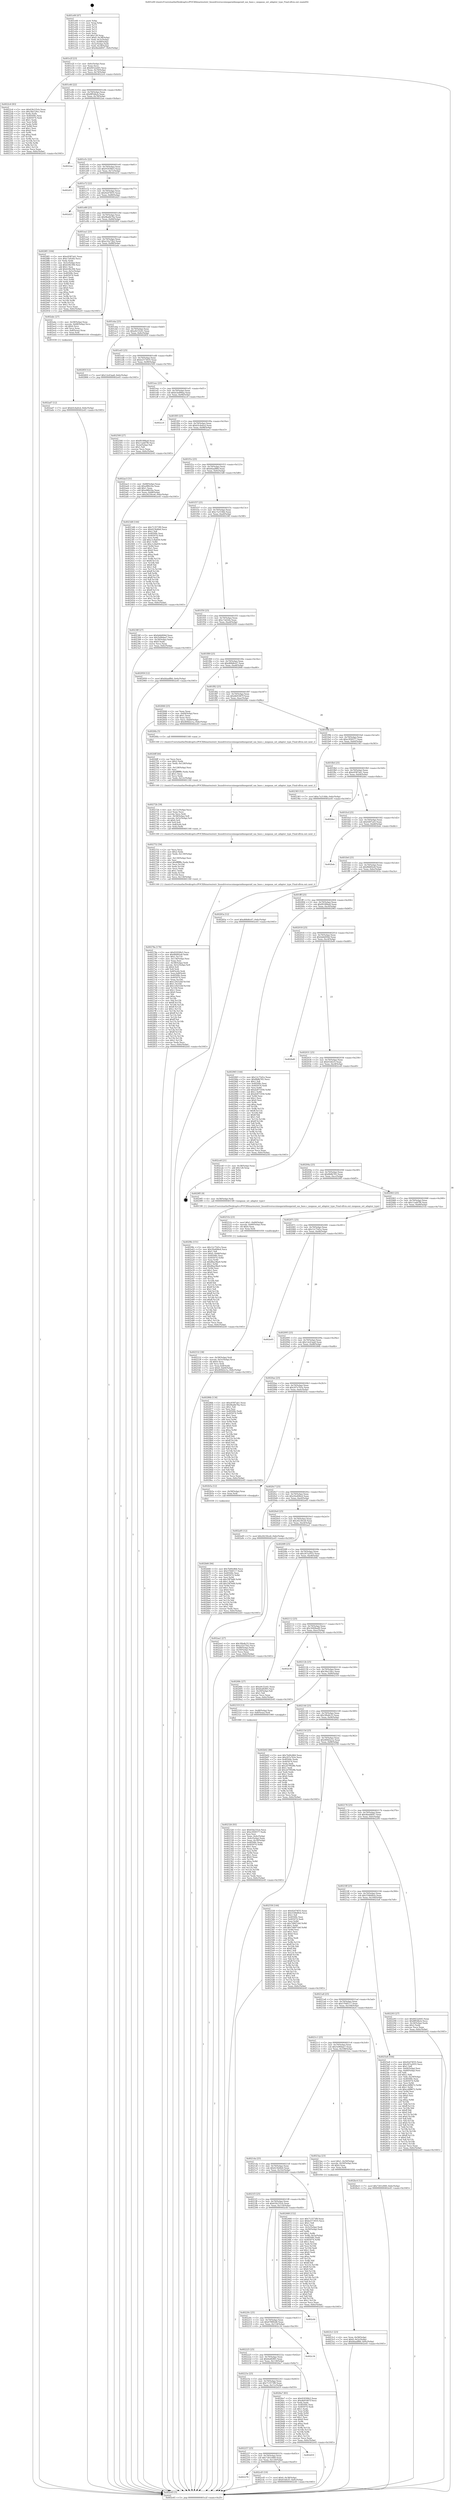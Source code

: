 digraph "0x401e00" {
  label = "0x401e00 (/mnt/c/Users/mathe/Desktop/tcc/POCII/binaries/extr_linuxdriversscsimegaraidmegaraid_sas_base.c_megasas_set_adapter_type_Final-ollvm.out::main(0))"
  labelloc = "t"
  node[shape=record]

  Entry [label="",width=0.3,height=0.3,shape=circle,fillcolor=black,style=filled]
  "0x401e2f" [label="{
     0x401e2f [23]\l
     | [instrs]\l
     &nbsp;&nbsp;0x401e2f \<+3\>: mov -0x6c(%rbp),%eax\l
     &nbsp;&nbsp;0x401e32 \<+2\>: mov %eax,%ecx\l
     &nbsp;&nbsp;0x401e34 \<+6\>: sub $0x8452e645,%ecx\l
     &nbsp;&nbsp;0x401e3a \<+3\>: mov %eax,-0x70(%rbp)\l
     &nbsp;&nbsp;0x401e3d \<+3\>: mov %ecx,-0x74(%rbp)\l
     &nbsp;&nbsp;0x401e40 \<+6\>: je 00000000004022c6 \<main+0x4c6\>\l
  }"]
  "0x4022c6" [label="{
     0x4022c6 [83]\l
     | [instrs]\l
     &nbsp;&nbsp;0x4022c6 \<+5\>: mov $0x63b235cb,%eax\l
     &nbsp;&nbsp;0x4022cb \<+5\>: mov $0x39a129cc,%ecx\l
     &nbsp;&nbsp;0x4022d0 \<+2\>: xor %edx,%edx\l
     &nbsp;&nbsp;0x4022d2 \<+7\>: mov 0x40509c,%esi\l
     &nbsp;&nbsp;0x4022d9 \<+7\>: mov 0x405074,%edi\l
     &nbsp;&nbsp;0x4022e0 \<+3\>: sub $0x1,%edx\l
     &nbsp;&nbsp;0x4022e3 \<+3\>: mov %esi,%r8d\l
     &nbsp;&nbsp;0x4022e6 \<+3\>: add %edx,%r8d\l
     &nbsp;&nbsp;0x4022e9 \<+4\>: imul %r8d,%esi\l
     &nbsp;&nbsp;0x4022ed \<+3\>: and $0x1,%esi\l
     &nbsp;&nbsp;0x4022f0 \<+3\>: cmp $0x0,%esi\l
     &nbsp;&nbsp;0x4022f3 \<+4\>: sete %r9b\l
     &nbsp;&nbsp;0x4022f7 \<+3\>: cmp $0xa,%edi\l
     &nbsp;&nbsp;0x4022fa \<+4\>: setl %r10b\l
     &nbsp;&nbsp;0x4022fe \<+3\>: mov %r9b,%r11b\l
     &nbsp;&nbsp;0x402301 \<+3\>: and %r10b,%r11b\l
     &nbsp;&nbsp;0x402304 \<+3\>: xor %r10b,%r9b\l
     &nbsp;&nbsp;0x402307 \<+3\>: or %r9b,%r11b\l
     &nbsp;&nbsp;0x40230a \<+4\>: test $0x1,%r11b\l
     &nbsp;&nbsp;0x40230e \<+3\>: cmovne %ecx,%eax\l
     &nbsp;&nbsp;0x402311 \<+3\>: mov %eax,-0x6c(%rbp)\l
     &nbsp;&nbsp;0x402314 \<+5\>: jmp 0000000000402e45 \<main+0x1045\>\l
  }"]
  "0x401e46" [label="{
     0x401e46 [22]\l
     | [instrs]\l
     &nbsp;&nbsp;0x401e46 \<+5\>: jmp 0000000000401e4b \<main+0x4b\>\l
     &nbsp;&nbsp;0x401e4b \<+3\>: mov -0x70(%rbp),%eax\l
     &nbsp;&nbsp;0x401e4e \<+5\>: sub $0x8ff3dbcb,%eax\l
     &nbsp;&nbsp;0x401e53 \<+3\>: mov %eax,-0x78(%rbp)\l
     &nbsp;&nbsp;0x401e56 \<+6\>: je 00000000004022ae \<main+0x4ae\>\l
  }"]
  Exit [label="",width=0.3,height=0.3,shape=circle,fillcolor=black,style=filled,peripheries=2]
  "0x4022ae" [label="{
     0x4022ae\l
  }", style=dashed]
  "0x401e5c" [label="{
     0x401e5c [22]\l
     | [instrs]\l
     &nbsp;&nbsp;0x401e5c \<+5\>: jmp 0000000000401e61 \<main+0x61\>\l
     &nbsp;&nbsp;0x401e61 \<+3\>: mov -0x70(%rbp),%eax\l
     &nbsp;&nbsp;0x401e64 \<+5\>: sub $0x91830fe5,%eax\l
     &nbsp;&nbsp;0x401e69 \<+3\>: mov %eax,-0x7c(%rbp)\l
     &nbsp;&nbsp;0x401e6c \<+6\>: je 0000000000402d31 \<main+0xf31\>\l
  }"]
  "0x402270" [label="{
     0x402270\l
  }", style=dashed]
  "0x402d31" [label="{
     0x402d31\l
  }", style=dashed]
  "0x401e72" [label="{
     0x401e72 [22]\l
     | [instrs]\l
     &nbsp;&nbsp;0x401e72 \<+5\>: jmp 0000000000401e77 \<main+0x77\>\l
     &nbsp;&nbsp;0x401e77 \<+3\>: mov -0x70(%rbp),%eax\l
     &nbsp;&nbsp;0x401e7a \<+5\>: sub $0x92d74f35,%eax\l
     &nbsp;&nbsp;0x401e7f \<+3\>: mov %eax,-0x80(%rbp)\l
     &nbsp;&nbsp;0x401e82 \<+6\>: je 0000000000402d25 \<main+0xf25\>\l
  }"]
  "0x402cd5" [label="{
     0x402cd5 [19]\l
     | [instrs]\l
     &nbsp;&nbsp;0x402cd5 \<+7\>: movl $0x0,-0x38(%rbp)\l
     &nbsp;&nbsp;0x402cdc \<+7\>: movl $0x61b6cf3,-0x6c(%rbp)\l
     &nbsp;&nbsp;0x402ce3 \<+5\>: jmp 0000000000402e45 \<main+0x1045\>\l
  }"]
  "0x402d25" [label="{
     0x402d25\l
  }", style=dashed]
  "0x401e88" [label="{
     0x401e88 [25]\l
     | [instrs]\l
     &nbsp;&nbsp;0x401e88 \<+5\>: jmp 0000000000401e8d \<main+0x8d\>\l
     &nbsp;&nbsp;0x401e8d \<+3\>: mov -0x70(%rbp),%eax\l
     &nbsp;&nbsp;0x401e90 \<+5\>: sub $0x9ba6b76a,%eax\l
     &nbsp;&nbsp;0x401e95 \<+6\>: mov %eax,-0x84(%rbp)\l
     &nbsp;&nbsp;0x401e9b \<+6\>: je 00000000004028f1 \<main+0xaf1\>\l
  }"]
  "0x402257" [label="{
     0x402257 [25]\l
     | [instrs]\l
     &nbsp;&nbsp;0x402257 \<+5\>: jmp 000000000040225c \<main+0x45c\>\l
     &nbsp;&nbsp;0x40225c \<+3\>: mov -0x70(%rbp),%eax\l
     &nbsp;&nbsp;0x40225f \<+5\>: sub $0x7261e949,%eax\l
     &nbsp;&nbsp;0x402264 \<+6\>: mov %eax,-0x120(%rbp)\l
     &nbsp;&nbsp;0x40226a \<+6\>: je 0000000000402cd5 \<main+0xed5\>\l
  }"]
  "0x4028f1" [label="{
     0x4028f1 [104]\l
     | [instrs]\l
     &nbsp;&nbsp;0x4028f1 \<+5\>: mov $0xe9387ab1,%eax\l
     &nbsp;&nbsp;0x4028f6 \<+5\>: mov $0xc7afcfeb,%ecx\l
     &nbsp;&nbsp;0x4028fb \<+2\>: xor %edx,%edx\l
     &nbsp;&nbsp;0x4028fd \<+3\>: mov -0x5c(%rbp),%esi\l
     &nbsp;&nbsp;0x402900 \<+6\>: sub $0xfc0fe394,%esi\l
     &nbsp;&nbsp;0x402906 \<+3\>: add $0x1,%esi\l
     &nbsp;&nbsp;0x402909 \<+6\>: add $0xfc0fe394,%esi\l
     &nbsp;&nbsp;0x40290f \<+3\>: mov %esi,-0x5c(%rbp)\l
     &nbsp;&nbsp;0x402912 \<+7\>: mov 0x40509c,%esi\l
     &nbsp;&nbsp;0x402919 \<+7\>: mov 0x405074,%edi\l
     &nbsp;&nbsp;0x402920 \<+3\>: sub $0x1,%edx\l
     &nbsp;&nbsp;0x402923 \<+3\>: mov %esi,%r8d\l
     &nbsp;&nbsp;0x402926 \<+3\>: add %edx,%r8d\l
     &nbsp;&nbsp;0x402929 \<+4\>: imul %r8d,%esi\l
     &nbsp;&nbsp;0x40292d \<+3\>: and $0x1,%esi\l
     &nbsp;&nbsp;0x402930 \<+3\>: cmp $0x0,%esi\l
     &nbsp;&nbsp;0x402933 \<+4\>: sete %r9b\l
     &nbsp;&nbsp;0x402937 \<+3\>: cmp $0xa,%edi\l
     &nbsp;&nbsp;0x40293a \<+4\>: setl %r10b\l
     &nbsp;&nbsp;0x40293e \<+3\>: mov %r9b,%r11b\l
     &nbsp;&nbsp;0x402941 \<+3\>: and %r10b,%r11b\l
     &nbsp;&nbsp;0x402944 \<+3\>: xor %r10b,%r9b\l
     &nbsp;&nbsp;0x402947 \<+3\>: or %r9b,%r11b\l
     &nbsp;&nbsp;0x40294a \<+4\>: test $0x1,%r11b\l
     &nbsp;&nbsp;0x40294e \<+3\>: cmovne %ecx,%eax\l
     &nbsp;&nbsp;0x402951 \<+3\>: mov %eax,-0x6c(%rbp)\l
     &nbsp;&nbsp;0x402954 \<+5\>: jmp 0000000000402e45 \<main+0x1045\>\l
  }"]
  "0x401ea1" [label="{
     0x401ea1 [25]\l
     | [instrs]\l
     &nbsp;&nbsp;0x401ea1 \<+5\>: jmp 0000000000401ea6 \<main+0xa6\>\l
     &nbsp;&nbsp;0x401ea6 \<+3\>: mov -0x70(%rbp),%eax\l
     &nbsp;&nbsp;0x401ea9 \<+5\>: sub $0xa32a75b2,%eax\l
     &nbsp;&nbsp;0x401eae \<+6\>: mov %eax,-0x88(%rbp)\l
     &nbsp;&nbsp;0x401eb4 \<+6\>: je 0000000000402abc \<main+0xcbc\>\l
  }"]
  "0x402d19" [label="{
     0x402d19\l
  }", style=dashed]
  "0x402abc" [label="{
     0x402abc [27]\l
     | [instrs]\l
     &nbsp;&nbsp;0x402abc \<+4\>: mov -0x58(%rbp),%rax\l
     &nbsp;&nbsp;0x402ac0 \<+4\>: movslq -0x68(%rbp),%rcx\l
     &nbsp;&nbsp;0x402ac4 \<+4\>: shl $0x4,%rcx\l
     &nbsp;&nbsp;0x402ac8 \<+3\>: add %rcx,%rax\l
     &nbsp;&nbsp;0x402acb \<+4\>: mov 0x8(%rax),%rax\l
     &nbsp;&nbsp;0x402acf \<+3\>: mov %rax,%rdi\l
     &nbsp;&nbsp;0x402ad2 \<+5\>: call 0000000000401030 \<free@plt\>\l
     | [calls]\l
     &nbsp;&nbsp;0x401030 \{1\} (unknown)\l
  }"]
  "0x401eba" [label="{
     0x401eba [25]\l
     | [instrs]\l
     &nbsp;&nbsp;0x401eba \<+5\>: jmp 0000000000401ebf \<main+0xbf\>\l
     &nbsp;&nbsp;0x401ebf \<+3\>: mov -0x70(%rbp),%eax\l
     &nbsp;&nbsp;0x401ec2 \<+5\>: sub $0xa9c53c61,%eax\l
     &nbsp;&nbsp;0x401ec7 \<+6\>: mov %eax,-0x8c(%rbp)\l
     &nbsp;&nbsp;0x401ecd \<+6\>: je 000000000040285f \<main+0xa5f\>\l
  }"]
  "0x402b66" [label="{
     0x402b66 [94]\l
     | [instrs]\l
     &nbsp;&nbsp;0x402b66 \<+5\>: mov $0x7b49c864,%ecx\l
     &nbsp;&nbsp;0x402b6b \<+5\>: mov $0x5764f117,%edx\l
     &nbsp;&nbsp;0x402b70 \<+7\>: mov 0x40509c,%esi\l
     &nbsp;&nbsp;0x402b77 \<+8\>: mov 0x405074,%r8d\l
     &nbsp;&nbsp;0x402b7f \<+3\>: mov %esi,%r9d\l
     &nbsp;&nbsp;0x402b82 \<+7\>: sub $0x19f76d9,%r9d\l
     &nbsp;&nbsp;0x402b89 \<+4\>: sub $0x1,%r9d\l
     &nbsp;&nbsp;0x402b8d \<+7\>: add $0x19f76d9,%r9d\l
     &nbsp;&nbsp;0x402b94 \<+4\>: imul %r9d,%esi\l
     &nbsp;&nbsp;0x402b98 \<+3\>: and $0x1,%esi\l
     &nbsp;&nbsp;0x402b9b \<+3\>: cmp $0x0,%esi\l
     &nbsp;&nbsp;0x402b9e \<+4\>: sete %r10b\l
     &nbsp;&nbsp;0x402ba2 \<+4\>: cmp $0xa,%r8d\l
     &nbsp;&nbsp;0x402ba6 \<+4\>: setl %r11b\l
     &nbsp;&nbsp;0x402baa \<+3\>: mov %r10b,%bl\l
     &nbsp;&nbsp;0x402bad \<+3\>: and %r11b,%bl\l
     &nbsp;&nbsp;0x402bb0 \<+3\>: xor %r11b,%r10b\l
     &nbsp;&nbsp;0x402bb3 \<+3\>: or %r10b,%bl\l
     &nbsp;&nbsp;0x402bb6 \<+3\>: test $0x1,%bl\l
     &nbsp;&nbsp;0x402bb9 \<+3\>: cmovne %edx,%ecx\l
     &nbsp;&nbsp;0x402bbc \<+3\>: mov %ecx,-0x6c(%rbp)\l
     &nbsp;&nbsp;0x402bbf \<+5\>: jmp 0000000000402e45 \<main+0x1045\>\l
  }"]
  "0x40285f" [label="{
     0x40285f [12]\l
     | [instrs]\l
     &nbsp;&nbsp;0x40285f \<+7\>: movl $0x12e43aa8,-0x6c(%rbp)\l
     &nbsp;&nbsp;0x402866 \<+5\>: jmp 0000000000402e45 \<main+0x1045\>\l
  }"]
  "0x401ed3" [label="{
     0x401ed3 [25]\l
     | [instrs]\l
     &nbsp;&nbsp;0x401ed3 \<+5\>: jmp 0000000000401ed8 \<main+0xd8\>\l
     &nbsp;&nbsp;0x401ed8 \<+3\>: mov -0x70(%rbp),%eax\l
     &nbsp;&nbsp;0x401edb \<+5\>: sub $0xb2573035,%eax\l
     &nbsp;&nbsp;0x401ee0 \<+6\>: mov %eax,-0x90(%rbp)\l
     &nbsp;&nbsp;0x401ee6 \<+6\>: je 0000000000402500 \<main+0x700\>\l
  }"]
  "0x402ad7" [label="{
     0x402ad7 [12]\l
     | [instrs]\l
     &nbsp;&nbsp;0x402ad7 \<+7\>: movl $0xb5c4a0cd,-0x6c(%rbp)\l
     &nbsp;&nbsp;0x402ade \<+5\>: jmp 0000000000402e45 \<main+0x1045\>\l
  }"]
  "0x402500" [label="{
     0x402500 [27]\l
     | [instrs]\l
     &nbsp;&nbsp;0x402500 \<+5\>: mov $0xf9189ba9,%eax\l
     &nbsp;&nbsp;0x402505 \<+5\>: mov $0x11add7f6,%ecx\l
     &nbsp;&nbsp;0x40250a \<+3\>: mov -0x2a(%rbp),%dl\l
     &nbsp;&nbsp;0x40250d \<+3\>: test $0x1,%dl\l
     &nbsp;&nbsp;0x402510 \<+3\>: cmovne %ecx,%eax\l
     &nbsp;&nbsp;0x402513 \<+3\>: mov %eax,-0x6c(%rbp)\l
     &nbsp;&nbsp;0x402516 \<+5\>: jmp 0000000000402e45 \<main+0x1045\>\l
  }"]
  "0x401eec" [label="{
     0x401eec [25]\l
     | [instrs]\l
     &nbsp;&nbsp;0x401eec \<+5\>: jmp 0000000000401ef1 \<main+0xf1\>\l
     &nbsp;&nbsp;0x401ef1 \<+3\>: mov -0x70(%rbp),%eax\l
     &nbsp;&nbsp;0x401ef4 \<+5\>: sub $0xb3ed99aa,%eax\l
     &nbsp;&nbsp;0x401ef9 \<+6\>: mov %eax,-0x94(%rbp)\l
     &nbsp;&nbsp;0x401eff \<+6\>: je 0000000000402cc9 \<main+0xec9\>\l
  }"]
  "0x4029fe" [label="{
     0x4029fe [151]\l
     | [instrs]\l
     &nbsp;&nbsp;0x4029fe \<+5\>: mov $0x12c75d1e,%eax\l
     &nbsp;&nbsp;0x402a03 \<+5\>: mov $0x20a406e4,%ecx\l
     &nbsp;&nbsp;0x402a08 \<+2\>: mov $0x1,%dl\l
     &nbsp;&nbsp;0x402a0a \<+7\>: movl $0x0,-0x68(%rbp)\l
     &nbsp;&nbsp;0x402a11 \<+7\>: mov 0x40509c,%esi\l
     &nbsp;&nbsp;0x402a18 \<+8\>: mov 0x405074,%r8d\l
     &nbsp;&nbsp;0x402a20 \<+3\>: mov %esi,%r9d\l
     &nbsp;&nbsp;0x402a23 \<+7\>: sub $0x86ac9be9,%r9d\l
     &nbsp;&nbsp;0x402a2a \<+4\>: sub $0x1,%r9d\l
     &nbsp;&nbsp;0x402a2e \<+7\>: add $0x86ac9be9,%r9d\l
     &nbsp;&nbsp;0x402a35 \<+4\>: imul %r9d,%esi\l
     &nbsp;&nbsp;0x402a39 \<+3\>: and $0x1,%esi\l
     &nbsp;&nbsp;0x402a3c \<+3\>: cmp $0x0,%esi\l
     &nbsp;&nbsp;0x402a3f \<+4\>: sete %r10b\l
     &nbsp;&nbsp;0x402a43 \<+4\>: cmp $0xa,%r8d\l
     &nbsp;&nbsp;0x402a47 \<+4\>: setl %r11b\l
     &nbsp;&nbsp;0x402a4b \<+3\>: mov %r10b,%bl\l
     &nbsp;&nbsp;0x402a4e \<+3\>: xor $0xff,%bl\l
     &nbsp;&nbsp;0x402a51 \<+3\>: mov %r11b,%r14b\l
     &nbsp;&nbsp;0x402a54 \<+4\>: xor $0xff,%r14b\l
     &nbsp;&nbsp;0x402a58 \<+3\>: xor $0x1,%dl\l
     &nbsp;&nbsp;0x402a5b \<+3\>: mov %bl,%r15b\l
     &nbsp;&nbsp;0x402a5e \<+4\>: and $0xff,%r15b\l
     &nbsp;&nbsp;0x402a62 \<+3\>: and %dl,%r10b\l
     &nbsp;&nbsp;0x402a65 \<+3\>: mov %r14b,%r12b\l
     &nbsp;&nbsp;0x402a68 \<+4\>: and $0xff,%r12b\l
     &nbsp;&nbsp;0x402a6c \<+3\>: and %dl,%r11b\l
     &nbsp;&nbsp;0x402a6f \<+3\>: or %r10b,%r15b\l
     &nbsp;&nbsp;0x402a72 \<+3\>: or %r11b,%r12b\l
     &nbsp;&nbsp;0x402a75 \<+3\>: xor %r12b,%r15b\l
     &nbsp;&nbsp;0x402a78 \<+3\>: or %r14b,%bl\l
     &nbsp;&nbsp;0x402a7b \<+3\>: xor $0xff,%bl\l
     &nbsp;&nbsp;0x402a7e \<+3\>: or $0x1,%dl\l
     &nbsp;&nbsp;0x402a81 \<+2\>: and %dl,%bl\l
     &nbsp;&nbsp;0x402a83 \<+3\>: or %bl,%r15b\l
     &nbsp;&nbsp;0x402a86 \<+4\>: test $0x1,%r15b\l
     &nbsp;&nbsp;0x402a8a \<+3\>: cmovne %ecx,%eax\l
     &nbsp;&nbsp;0x402a8d \<+3\>: mov %eax,-0x6c(%rbp)\l
     &nbsp;&nbsp;0x402a90 \<+5\>: jmp 0000000000402e45 \<main+0x1045\>\l
  }"]
  "0x402cc9" [label="{
     0x402cc9\l
  }", style=dashed]
  "0x401f05" [label="{
     0x401f05 [25]\l
     | [instrs]\l
     &nbsp;&nbsp;0x401f05 \<+5\>: jmp 0000000000401f0a \<main+0x10a\>\l
     &nbsp;&nbsp;0x401f0a \<+3\>: mov -0x70(%rbp),%eax\l
     &nbsp;&nbsp;0x401f0d \<+5\>: sub $0xb5c4a0cd,%eax\l
     &nbsp;&nbsp;0x401f12 \<+6\>: mov %eax,-0x98(%rbp)\l
     &nbsp;&nbsp;0x401f18 \<+6\>: je 0000000000402ae3 \<main+0xce3\>\l
  }"]
  "0x40278a" [label="{
     0x40278a [176]\l
     | [instrs]\l
     &nbsp;&nbsp;0x40278a \<+5\>: mov $0x91830fe5,%ecx\l
     &nbsp;&nbsp;0x40278f \<+5\>: mov $0xf6fd92e8,%edx\l
     &nbsp;&nbsp;0x402794 \<+3\>: mov $0x1,%r11b\l
     &nbsp;&nbsp;0x402797 \<+6\>: mov -0x134(%rbp),%esi\l
     &nbsp;&nbsp;0x40279d \<+3\>: imul %eax,%esi\l
     &nbsp;&nbsp;0x4027a0 \<+4\>: mov -0x58(%rbp),%rdi\l
     &nbsp;&nbsp;0x4027a4 \<+4\>: movslq -0x5c(%rbp),%r8\l
     &nbsp;&nbsp;0x4027a8 \<+4\>: shl $0x4,%r8\l
     &nbsp;&nbsp;0x4027ac \<+3\>: add %r8,%rdi\l
     &nbsp;&nbsp;0x4027af \<+4\>: mov 0x8(%rdi),%rdi\l
     &nbsp;&nbsp;0x4027b3 \<+3\>: mov %esi,0x8(%rdi)\l
     &nbsp;&nbsp;0x4027b6 \<+7\>: mov 0x40509c,%eax\l
     &nbsp;&nbsp;0x4027bd \<+7\>: mov 0x405074,%esi\l
     &nbsp;&nbsp;0x4027c4 \<+3\>: mov %eax,%r10d\l
     &nbsp;&nbsp;0x4027c7 \<+7\>: sub $0x129252bf,%r10d\l
     &nbsp;&nbsp;0x4027ce \<+4\>: sub $0x1,%r10d\l
     &nbsp;&nbsp;0x4027d2 \<+7\>: add $0x129252bf,%r10d\l
     &nbsp;&nbsp;0x4027d9 \<+4\>: imul %r10d,%eax\l
     &nbsp;&nbsp;0x4027dd \<+3\>: and $0x1,%eax\l
     &nbsp;&nbsp;0x4027e0 \<+3\>: cmp $0x0,%eax\l
     &nbsp;&nbsp;0x4027e3 \<+3\>: sete %bl\l
     &nbsp;&nbsp;0x4027e6 \<+3\>: cmp $0xa,%esi\l
     &nbsp;&nbsp;0x4027e9 \<+4\>: setl %r14b\l
     &nbsp;&nbsp;0x4027ed \<+3\>: mov %bl,%r15b\l
     &nbsp;&nbsp;0x4027f0 \<+4\>: xor $0xff,%r15b\l
     &nbsp;&nbsp;0x4027f4 \<+3\>: mov %r14b,%r12b\l
     &nbsp;&nbsp;0x4027f7 \<+4\>: xor $0xff,%r12b\l
     &nbsp;&nbsp;0x4027fb \<+4\>: xor $0x1,%r11b\l
     &nbsp;&nbsp;0x4027ff \<+3\>: mov %r15b,%r13b\l
     &nbsp;&nbsp;0x402802 \<+4\>: and $0xff,%r13b\l
     &nbsp;&nbsp;0x402806 \<+3\>: and %r11b,%bl\l
     &nbsp;&nbsp;0x402809 \<+3\>: mov %r12b,%al\l
     &nbsp;&nbsp;0x40280c \<+2\>: and $0xff,%al\l
     &nbsp;&nbsp;0x40280e \<+3\>: and %r11b,%r14b\l
     &nbsp;&nbsp;0x402811 \<+3\>: or %bl,%r13b\l
     &nbsp;&nbsp;0x402814 \<+3\>: or %r14b,%al\l
     &nbsp;&nbsp;0x402817 \<+3\>: xor %al,%r13b\l
     &nbsp;&nbsp;0x40281a \<+3\>: or %r12b,%r15b\l
     &nbsp;&nbsp;0x40281d \<+4\>: xor $0xff,%r15b\l
     &nbsp;&nbsp;0x402821 \<+4\>: or $0x1,%r11b\l
     &nbsp;&nbsp;0x402825 \<+3\>: and %r11b,%r15b\l
     &nbsp;&nbsp;0x402828 \<+3\>: or %r15b,%r13b\l
     &nbsp;&nbsp;0x40282b \<+4\>: test $0x1,%r13b\l
     &nbsp;&nbsp;0x40282f \<+3\>: cmovne %edx,%ecx\l
     &nbsp;&nbsp;0x402832 \<+3\>: mov %ecx,-0x6c(%rbp)\l
     &nbsp;&nbsp;0x402835 \<+5\>: jmp 0000000000402e45 \<main+0x1045\>\l
  }"]
  "0x402ae3" [label="{
     0x402ae3 [31]\l
     | [instrs]\l
     &nbsp;&nbsp;0x402ae3 \<+3\>: mov -0x68(%rbp),%eax\l
     &nbsp;&nbsp;0x402ae6 \<+5\>: sub $0xa96b24a,%eax\l
     &nbsp;&nbsp;0x402aeb \<+3\>: add $0x1,%eax\l
     &nbsp;&nbsp;0x402aee \<+5\>: add $0xa96b24a,%eax\l
     &nbsp;&nbsp;0x402af3 \<+3\>: mov %eax,-0x68(%rbp)\l
     &nbsp;&nbsp;0x402af6 \<+7\>: movl $0x26230ce6,-0x6c(%rbp)\l
     &nbsp;&nbsp;0x402afd \<+5\>: jmp 0000000000402e45 \<main+0x1045\>\l
  }"]
  "0x401f1e" [label="{
     0x401f1e [25]\l
     | [instrs]\l
     &nbsp;&nbsp;0x401f1e \<+5\>: jmp 0000000000401f23 \<main+0x123\>\l
     &nbsp;&nbsp;0x401f23 \<+3\>: mov -0x70(%rbp),%eax\l
     &nbsp;&nbsp;0x401f26 \<+5\>: sub $0xbfaadf8d,%eax\l
     &nbsp;&nbsp;0x401f2b \<+6\>: mov %eax,-0x9c(%rbp)\l
     &nbsp;&nbsp;0x401f31 \<+6\>: je 00000000004023d8 \<main+0x5d8\>\l
  }"]
  "0x402752" [label="{
     0x402752 [56]\l
     | [instrs]\l
     &nbsp;&nbsp;0x402752 \<+2\>: xor %ecx,%ecx\l
     &nbsp;&nbsp;0x402754 \<+5\>: mov $0x2,%edx\l
     &nbsp;&nbsp;0x402759 \<+6\>: mov %edx,-0x130(%rbp)\l
     &nbsp;&nbsp;0x40275f \<+1\>: cltd\l
     &nbsp;&nbsp;0x402760 \<+6\>: mov -0x130(%rbp),%esi\l
     &nbsp;&nbsp;0x402766 \<+2\>: idiv %esi\l
     &nbsp;&nbsp;0x402768 \<+6\>: imul $0xfffffffe,%edx,%edx\l
     &nbsp;&nbsp;0x40276e \<+3\>: mov %ecx,%r10d\l
     &nbsp;&nbsp;0x402771 \<+3\>: sub %edx,%r10d\l
     &nbsp;&nbsp;0x402774 \<+2\>: mov %ecx,%edx\l
     &nbsp;&nbsp;0x402776 \<+3\>: sub $0x1,%edx\l
     &nbsp;&nbsp;0x402779 \<+3\>: add %edx,%r10d\l
     &nbsp;&nbsp;0x40277c \<+3\>: sub %r10d,%ecx\l
     &nbsp;&nbsp;0x40277f \<+6\>: mov %ecx,-0x134(%rbp)\l
     &nbsp;&nbsp;0x402785 \<+5\>: call 0000000000401160 \<next_i\>\l
     | [calls]\l
     &nbsp;&nbsp;0x401160 \{1\} (/mnt/c/Users/mathe/Desktop/tcc/POCII/binaries/extr_linuxdriversscsimegaraidmegaraid_sas_base.c_megasas_set_adapter_type_Final-ollvm.out::next_i)\l
  }"]
  "0x4023d8" [label="{
     0x4023d8 [144]\l
     | [instrs]\l
     &nbsp;&nbsp;0x4023d8 \<+5\>: mov $0x713573f9,%eax\l
     &nbsp;&nbsp;0x4023dd \<+5\>: mov $0x623b4fe6,%ecx\l
     &nbsp;&nbsp;0x4023e2 \<+2\>: mov $0x1,%dl\l
     &nbsp;&nbsp;0x4023e4 \<+7\>: mov 0x40509c,%esi\l
     &nbsp;&nbsp;0x4023eb \<+7\>: mov 0x405074,%edi\l
     &nbsp;&nbsp;0x4023f2 \<+3\>: mov %esi,%r8d\l
     &nbsp;&nbsp;0x4023f5 \<+7\>: add $0xc1c8a650,%r8d\l
     &nbsp;&nbsp;0x4023fc \<+4\>: sub $0x1,%r8d\l
     &nbsp;&nbsp;0x402400 \<+7\>: sub $0xc1c8a650,%r8d\l
     &nbsp;&nbsp;0x402407 \<+4\>: imul %r8d,%esi\l
     &nbsp;&nbsp;0x40240b \<+3\>: and $0x1,%esi\l
     &nbsp;&nbsp;0x40240e \<+3\>: cmp $0x0,%esi\l
     &nbsp;&nbsp;0x402411 \<+4\>: sete %r9b\l
     &nbsp;&nbsp;0x402415 \<+3\>: cmp $0xa,%edi\l
     &nbsp;&nbsp;0x402418 \<+4\>: setl %r10b\l
     &nbsp;&nbsp;0x40241c \<+3\>: mov %r9b,%r11b\l
     &nbsp;&nbsp;0x40241f \<+4\>: xor $0xff,%r11b\l
     &nbsp;&nbsp;0x402423 \<+3\>: mov %r10b,%bl\l
     &nbsp;&nbsp;0x402426 \<+3\>: xor $0xff,%bl\l
     &nbsp;&nbsp;0x402429 \<+3\>: xor $0x1,%dl\l
     &nbsp;&nbsp;0x40242c \<+3\>: mov %r11b,%r14b\l
     &nbsp;&nbsp;0x40242f \<+4\>: and $0xff,%r14b\l
     &nbsp;&nbsp;0x402433 \<+3\>: and %dl,%r9b\l
     &nbsp;&nbsp;0x402436 \<+3\>: mov %bl,%r15b\l
     &nbsp;&nbsp;0x402439 \<+4\>: and $0xff,%r15b\l
     &nbsp;&nbsp;0x40243d \<+3\>: and %dl,%r10b\l
     &nbsp;&nbsp;0x402440 \<+3\>: or %r9b,%r14b\l
     &nbsp;&nbsp;0x402443 \<+3\>: or %r10b,%r15b\l
     &nbsp;&nbsp;0x402446 \<+3\>: xor %r15b,%r14b\l
     &nbsp;&nbsp;0x402449 \<+3\>: or %bl,%r11b\l
     &nbsp;&nbsp;0x40244c \<+4\>: xor $0xff,%r11b\l
     &nbsp;&nbsp;0x402450 \<+3\>: or $0x1,%dl\l
     &nbsp;&nbsp;0x402453 \<+3\>: and %dl,%r11b\l
     &nbsp;&nbsp;0x402456 \<+3\>: or %r11b,%r14b\l
     &nbsp;&nbsp;0x402459 \<+4\>: test $0x1,%r14b\l
     &nbsp;&nbsp;0x40245d \<+3\>: cmovne %ecx,%eax\l
     &nbsp;&nbsp;0x402460 \<+3\>: mov %eax,-0x6c(%rbp)\l
     &nbsp;&nbsp;0x402463 \<+5\>: jmp 0000000000402e45 \<main+0x1045\>\l
  }"]
  "0x401f37" [label="{
     0x401f37 [25]\l
     | [instrs]\l
     &nbsp;&nbsp;0x401f37 \<+5\>: jmp 0000000000401f3c \<main+0x13c\>\l
     &nbsp;&nbsp;0x401f3c \<+3\>: mov -0x70(%rbp),%eax\l
     &nbsp;&nbsp;0x401f3f \<+5\>: sub $0xc7a314bb,%eax\l
     &nbsp;&nbsp;0x401f44 \<+6\>: mov %eax,-0xa0(%rbp)\l
     &nbsp;&nbsp;0x401f4a \<+6\>: je 000000000040238f \<main+0x58f\>\l
  }"]
  "0x40272b" [label="{
     0x40272b [39]\l
     | [instrs]\l
     &nbsp;&nbsp;0x40272b \<+6\>: mov -0x12c(%rbp),%ecx\l
     &nbsp;&nbsp;0x402731 \<+3\>: imul %eax,%ecx\l
     &nbsp;&nbsp;0x402734 \<+3\>: movslq %ecx,%rdi\l
     &nbsp;&nbsp;0x402737 \<+4\>: mov -0x58(%rbp),%r8\l
     &nbsp;&nbsp;0x40273b \<+4\>: movslq -0x5c(%rbp),%r9\l
     &nbsp;&nbsp;0x40273f \<+4\>: shl $0x4,%r9\l
     &nbsp;&nbsp;0x402743 \<+3\>: add %r9,%r8\l
     &nbsp;&nbsp;0x402746 \<+4\>: mov 0x8(%r8),%r8\l
     &nbsp;&nbsp;0x40274a \<+3\>: mov %rdi,(%r8)\l
     &nbsp;&nbsp;0x40274d \<+5\>: call 0000000000401160 \<next_i\>\l
     | [calls]\l
     &nbsp;&nbsp;0x401160 \{1\} (/mnt/c/Users/mathe/Desktop/tcc/POCII/binaries/extr_linuxdriversscsimegaraidmegaraid_sas_base.c_megasas_set_adapter_type_Final-ollvm.out::next_i)\l
  }"]
  "0x40238f" [label="{
     0x40238f [27]\l
     | [instrs]\l
     &nbsp;&nbsp;0x40238f \<+5\>: mov $0xfabb004d,%eax\l
     &nbsp;&nbsp;0x402394 \<+5\>: mov $0x5e90dae7,%ecx\l
     &nbsp;&nbsp;0x402399 \<+3\>: mov -0x30(%rbp),%edx\l
     &nbsp;&nbsp;0x40239c \<+3\>: cmp $0x0,%edx\l
     &nbsp;&nbsp;0x40239f \<+3\>: cmove %ecx,%eax\l
     &nbsp;&nbsp;0x4023a2 \<+3\>: mov %eax,-0x6c(%rbp)\l
     &nbsp;&nbsp;0x4023a5 \<+5\>: jmp 0000000000402e45 \<main+0x1045\>\l
  }"]
  "0x401f50" [label="{
     0x401f50 [25]\l
     | [instrs]\l
     &nbsp;&nbsp;0x401f50 \<+5\>: jmp 0000000000401f55 \<main+0x155\>\l
     &nbsp;&nbsp;0x401f55 \<+3\>: mov -0x70(%rbp),%eax\l
     &nbsp;&nbsp;0x401f58 \<+5\>: sub $0xc7afcfeb,%eax\l
     &nbsp;&nbsp;0x401f5d \<+6\>: mov %eax,-0xa4(%rbp)\l
     &nbsp;&nbsp;0x401f63 \<+6\>: je 0000000000402959 \<main+0xb59\>\l
  }"]
  "0x4026ff" [label="{
     0x4026ff [44]\l
     | [instrs]\l
     &nbsp;&nbsp;0x4026ff \<+2\>: xor %ecx,%ecx\l
     &nbsp;&nbsp;0x402701 \<+5\>: mov $0x2,%edx\l
     &nbsp;&nbsp;0x402706 \<+6\>: mov %edx,-0x128(%rbp)\l
     &nbsp;&nbsp;0x40270c \<+1\>: cltd\l
     &nbsp;&nbsp;0x40270d \<+6\>: mov -0x128(%rbp),%esi\l
     &nbsp;&nbsp;0x402713 \<+2\>: idiv %esi\l
     &nbsp;&nbsp;0x402715 \<+6\>: imul $0xfffffffe,%edx,%edx\l
     &nbsp;&nbsp;0x40271b \<+3\>: sub $0x1,%ecx\l
     &nbsp;&nbsp;0x40271e \<+2\>: sub %ecx,%edx\l
     &nbsp;&nbsp;0x402720 \<+6\>: mov %edx,-0x12c(%rbp)\l
     &nbsp;&nbsp;0x402726 \<+5\>: call 0000000000401160 \<next_i\>\l
     | [calls]\l
     &nbsp;&nbsp;0x401160 \{1\} (/mnt/c/Users/mathe/Desktop/tcc/POCII/binaries/extr_linuxdriversscsimegaraidmegaraid_sas_base.c_megasas_set_adapter_type_Final-ollvm.out::next_i)\l
  }"]
  "0x402959" [label="{
     0x402959 [12]\l
     | [instrs]\l
     &nbsp;&nbsp;0x402959 \<+7\>: movl $0xbfaadf8d,-0x6c(%rbp)\l
     &nbsp;&nbsp;0x402960 \<+5\>: jmp 0000000000402e45 \<main+0x1045\>\l
  }"]
  "0x401f69" [label="{
     0x401f69 [25]\l
     | [instrs]\l
     &nbsp;&nbsp;0x401f69 \<+5\>: jmp 0000000000401f6e \<main+0x16e\>\l
     &nbsp;&nbsp;0x401f6e \<+3\>: mov -0x70(%rbp),%eax\l
     &nbsp;&nbsp;0x401f71 \<+5\>: sub $0xd68d6c67,%eax\l
     &nbsp;&nbsp;0x401f76 \<+6\>: mov %eax,-0xa8(%rbp)\l
     &nbsp;&nbsp;0x401f7c \<+6\>: je 0000000000402846 \<main+0xa46\>\l
  }"]
  "0x40223e" [label="{
     0x40223e [25]\l
     | [instrs]\l
     &nbsp;&nbsp;0x40223e \<+5\>: jmp 0000000000402243 \<main+0x443\>\l
     &nbsp;&nbsp;0x402243 \<+3\>: mov -0x70(%rbp),%eax\l
     &nbsp;&nbsp;0x402246 \<+5\>: sub $0x713573f9,%eax\l
     &nbsp;&nbsp;0x40224b \<+6\>: mov %eax,-0x11c(%rbp)\l
     &nbsp;&nbsp;0x402251 \<+6\>: je 0000000000402d19 \<main+0xf19\>\l
  }"]
  "0x402846" [label="{
     0x402846 [25]\l
     | [instrs]\l
     &nbsp;&nbsp;0x402846 \<+2\>: xor %eax,%eax\l
     &nbsp;&nbsp;0x402848 \<+3\>: mov -0x64(%rbp),%ecx\l
     &nbsp;&nbsp;0x40284b \<+3\>: sub $0x1,%eax\l
     &nbsp;&nbsp;0x40284e \<+2\>: sub %eax,%ecx\l
     &nbsp;&nbsp;0x402850 \<+3\>: mov %ecx,-0x64(%rbp)\l
     &nbsp;&nbsp;0x402853 \<+7\>: movl $0x469d2e1a,-0x6c(%rbp)\l
     &nbsp;&nbsp;0x40285a \<+5\>: jmp 0000000000402e45 \<main+0x1045\>\l
  }"]
  "0x401f82" [label="{
     0x401f82 [25]\l
     | [instrs]\l
     &nbsp;&nbsp;0x401f82 \<+5\>: jmp 0000000000401f87 \<main+0x187\>\l
     &nbsp;&nbsp;0x401f87 \<+3\>: mov -0x70(%rbp),%eax\l
     &nbsp;&nbsp;0x401f8a \<+5\>: sub $0xdb91667f,%eax\l
     &nbsp;&nbsp;0x401f8f \<+6\>: mov %eax,-0xac(%rbp)\l
     &nbsp;&nbsp;0x401f95 \<+6\>: je 00000000004026fa \<main+0x8fa\>\l
  }"]
  "0x4026a7" [label="{
     0x4026a7 [83]\l
     | [instrs]\l
     &nbsp;&nbsp;0x4026a7 \<+5\>: mov $0x91830fe5,%eax\l
     &nbsp;&nbsp;0x4026ac \<+5\>: mov $0xdb91667f,%ecx\l
     &nbsp;&nbsp;0x4026b1 \<+2\>: xor %edx,%edx\l
     &nbsp;&nbsp;0x4026b3 \<+7\>: mov 0x40509c,%esi\l
     &nbsp;&nbsp;0x4026ba \<+7\>: mov 0x405074,%edi\l
     &nbsp;&nbsp;0x4026c1 \<+3\>: sub $0x1,%edx\l
     &nbsp;&nbsp;0x4026c4 \<+3\>: mov %esi,%r8d\l
     &nbsp;&nbsp;0x4026c7 \<+3\>: add %edx,%r8d\l
     &nbsp;&nbsp;0x4026ca \<+4\>: imul %r8d,%esi\l
     &nbsp;&nbsp;0x4026ce \<+3\>: and $0x1,%esi\l
     &nbsp;&nbsp;0x4026d1 \<+3\>: cmp $0x0,%esi\l
     &nbsp;&nbsp;0x4026d4 \<+4\>: sete %r9b\l
     &nbsp;&nbsp;0x4026d8 \<+3\>: cmp $0xa,%edi\l
     &nbsp;&nbsp;0x4026db \<+4\>: setl %r10b\l
     &nbsp;&nbsp;0x4026df \<+3\>: mov %r9b,%r11b\l
     &nbsp;&nbsp;0x4026e2 \<+3\>: and %r10b,%r11b\l
     &nbsp;&nbsp;0x4026e5 \<+3\>: xor %r10b,%r9b\l
     &nbsp;&nbsp;0x4026e8 \<+3\>: or %r9b,%r11b\l
     &nbsp;&nbsp;0x4026eb \<+4\>: test $0x1,%r11b\l
     &nbsp;&nbsp;0x4026ef \<+3\>: cmovne %ecx,%eax\l
     &nbsp;&nbsp;0x4026f2 \<+3\>: mov %eax,-0x6c(%rbp)\l
     &nbsp;&nbsp;0x4026f5 \<+5\>: jmp 0000000000402e45 \<main+0x1045\>\l
  }"]
  "0x4026fa" [label="{
     0x4026fa [5]\l
     | [instrs]\l
     &nbsp;&nbsp;0x4026fa \<+5\>: call 0000000000401160 \<next_i\>\l
     | [calls]\l
     &nbsp;&nbsp;0x401160 \{1\} (/mnt/c/Users/mathe/Desktop/tcc/POCII/binaries/extr_linuxdriversscsimegaraidmegaraid_sas_base.c_megasas_set_adapter_type_Final-ollvm.out::next_i)\l
  }"]
  "0x401f9b" [label="{
     0x401f9b [25]\l
     | [instrs]\l
     &nbsp;&nbsp;0x401f9b \<+5\>: jmp 0000000000401fa0 \<main+0x1a0\>\l
     &nbsp;&nbsp;0x401fa0 \<+3\>: mov -0x70(%rbp),%eax\l
     &nbsp;&nbsp;0x401fa3 \<+5\>: sub $0xe3f26577,%eax\l
     &nbsp;&nbsp;0x401fa8 \<+6\>: mov %eax,-0xb0(%rbp)\l
     &nbsp;&nbsp;0x401fae \<+6\>: je 0000000000402383 \<main+0x583\>\l
  }"]
  "0x402225" [label="{
     0x402225 [25]\l
     | [instrs]\l
     &nbsp;&nbsp;0x402225 \<+5\>: jmp 000000000040222a \<main+0x42a\>\l
     &nbsp;&nbsp;0x40222a \<+3\>: mov -0x70(%rbp),%eax\l
     &nbsp;&nbsp;0x40222d \<+5\>: sub $0x6edf2f65,%eax\l
     &nbsp;&nbsp;0x402232 \<+6\>: mov %eax,-0x118(%rbp)\l
     &nbsp;&nbsp;0x402238 \<+6\>: je 00000000004026a7 \<main+0x8a7\>\l
  }"]
  "0x402383" [label="{
     0x402383 [12]\l
     | [instrs]\l
     &nbsp;&nbsp;0x402383 \<+7\>: movl $0xc7a314bb,-0x6c(%rbp)\l
     &nbsp;&nbsp;0x40238a \<+5\>: jmp 0000000000402e45 \<main+0x1045\>\l
  }"]
  "0x401fb4" [label="{
     0x401fb4 [25]\l
     | [instrs]\l
     &nbsp;&nbsp;0x401fb4 \<+5\>: jmp 0000000000401fb9 \<main+0x1b9\>\l
     &nbsp;&nbsp;0x401fb9 \<+3\>: mov -0x70(%rbp),%eax\l
     &nbsp;&nbsp;0x401fbc \<+5\>: sub $0xe9387ab1,%eax\l
     &nbsp;&nbsp;0x401fc1 \<+6\>: mov %eax,-0xb4(%rbp)\l
     &nbsp;&nbsp;0x401fc7 \<+6\>: je 0000000000402dec \<main+0xfec\>\l
  }"]
  "0x402c34" [label="{
     0x402c34\l
  }", style=dashed]
  "0x402dec" [label="{
     0x402dec\l
  }", style=dashed]
  "0x401fcd" [label="{
     0x401fcd [25]\l
     | [instrs]\l
     &nbsp;&nbsp;0x401fcd \<+5\>: jmp 0000000000401fd2 \<main+0x1d2\>\l
     &nbsp;&nbsp;0x401fd2 \<+3\>: mov -0x70(%rbp),%eax\l
     &nbsp;&nbsp;0x401fd5 \<+5\>: sub $0xf26f7a43,%eax\l
     &nbsp;&nbsp;0x401fda \<+6\>: mov %eax,-0xb8(%rbp)\l
     &nbsp;&nbsp;0x401fe0 \<+6\>: je 0000000000402bdc \<main+0xddc\>\l
  }"]
  "0x40220c" [label="{
     0x40220c [25]\l
     | [instrs]\l
     &nbsp;&nbsp;0x40220c \<+5\>: jmp 0000000000402211 \<main+0x411\>\l
     &nbsp;&nbsp;0x402211 \<+3\>: mov -0x70(%rbp),%eax\l
     &nbsp;&nbsp;0x402214 \<+5\>: sub $0x6789f2d6,%eax\l
     &nbsp;&nbsp;0x402219 \<+6\>: mov %eax,-0x114(%rbp)\l
     &nbsp;&nbsp;0x40221f \<+6\>: je 0000000000402c34 \<main+0xe34\>\l
  }"]
  "0x402bdc" [label="{
     0x402bdc\l
  }", style=dashed]
  "0x401fe6" [label="{
     0x401fe6 [25]\l
     | [instrs]\l
     &nbsp;&nbsp;0x401fe6 \<+5\>: jmp 0000000000401feb \<main+0x1eb\>\l
     &nbsp;&nbsp;0x401feb \<+3\>: mov -0x70(%rbp),%eax\l
     &nbsp;&nbsp;0x401fee \<+5\>: sub $0xf6fd92e8,%eax\l
     &nbsp;&nbsp;0x401ff3 \<+6\>: mov %eax,-0xbc(%rbp)\l
     &nbsp;&nbsp;0x401ff9 \<+6\>: je 000000000040283a \<main+0xa3a\>\l
  }"]
  "0x402cfd" [label="{
     0x402cfd\l
  }", style=dashed]
  "0x40283a" [label="{
     0x40283a [12]\l
     | [instrs]\l
     &nbsp;&nbsp;0x40283a \<+7\>: movl $0xd68d6c67,-0x6c(%rbp)\l
     &nbsp;&nbsp;0x402841 \<+5\>: jmp 0000000000402e45 \<main+0x1045\>\l
  }"]
  "0x401fff" [label="{
     0x401fff [25]\l
     | [instrs]\l
     &nbsp;&nbsp;0x401fff \<+5\>: jmp 0000000000402004 \<main+0x204\>\l
     &nbsp;&nbsp;0x402004 \<+3\>: mov -0x70(%rbp),%eax\l
     &nbsp;&nbsp;0x402007 \<+5\>: sub $0xf9189ba9,%eax\l
     &nbsp;&nbsp;0x40200c \<+6\>: mov %eax,-0xc0(%rbp)\l
     &nbsp;&nbsp;0x402012 \<+6\>: je 0000000000402965 \<main+0xb65\>\l
  }"]
  "0x402532" [label="{
     0x402532 [38]\l
     | [instrs]\l
     &nbsp;&nbsp;0x402532 \<+4\>: mov -0x58(%rbp),%rdi\l
     &nbsp;&nbsp;0x402536 \<+4\>: movslq -0x5c(%rbp),%rcx\l
     &nbsp;&nbsp;0x40253a \<+4\>: shl $0x4,%rcx\l
     &nbsp;&nbsp;0x40253e \<+3\>: add %rcx,%rdi\l
     &nbsp;&nbsp;0x402541 \<+4\>: mov %rax,0x8(%rdi)\l
     &nbsp;&nbsp;0x402545 \<+7\>: movl $0x0,-0x64(%rbp)\l
     &nbsp;&nbsp;0x40254c \<+7\>: movl $0x469d2e1a,-0x6c(%rbp)\l
     &nbsp;&nbsp;0x402553 \<+5\>: jmp 0000000000402e45 \<main+0x1045\>\l
  }"]
  "0x402965" [label="{
     0x402965 [144]\l
     | [instrs]\l
     &nbsp;&nbsp;0x402965 \<+5\>: mov $0x12c75d1e,%eax\l
     &nbsp;&nbsp;0x40296a \<+5\>: mov $0x8b8b765,%ecx\l
     &nbsp;&nbsp;0x40296f \<+2\>: mov $0x1,%dl\l
     &nbsp;&nbsp;0x402971 \<+7\>: mov 0x40509c,%esi\l
     &nbsp;&nbsp;0x402978 \<+7\>: mov 0x405074,%edi\l
     &nbsp;&nbsp;0x40297f \<+3\>: mov %esi,%r8d\l
     &nbsp;&nbsp;0x402982 \<+7\>: add $0xd2871056,%r8d\l
     &nbsp;&nbsp;0x402989 \<+4\>: sub $0x1,%r8d\l
     &nbsp;&nbsp;0x40298d \<+7\>: sub $0xd2871056,%r8d\l
     &nbsp;&nbsp;0x402994 \<+4\>: imul %r8d,%esi\l
     &nbsp;&nbsp;0x402998 \<+3\>: and $0x1,%esi\l
     &nbsp;&nbsp;0x40299b \<+3\>: cmp $0x0,%esi\l
     &nbsp;&nbsp;0x40299e \<+4\>: sete %r9b\l
     &nbsp;&nbsp;0x4029a2 \<+3\>: cmp $0xa,%edi\l
     &nbsp;&nbsp;0x4029a5 \<+4\>: setl %r10b\l
     &nbsp;&nbsp;0x4029a9 \<+3\>: mov %r9b,%r11b\l
     &nbsp;&nbsp;0x4029ac \<+4\>: xor $0xff,%r11b\l
     &nbsp;&nbsp;0x4029b0 \<+3\>: mov %r10b,%bl\l
     &nbsp;&nbsp;0x4029b3 \<+3\>: xor $0xff,%bl\l
     &nbsp;&nbsp;0x4029b6 \<+3\>: xor $0x1,%dl\l
     &nbsp;&nbsp;0x4029b9 \<+3\>: mov %r11b,%r14b\l
     &nbsp;&nbsp;0x4029bc \<+4\>: and $0xff,%r14b\l
     &nbsp;&nbsp;0x4029c0 \<+3\>: and %dl,%r9b\l
     &nbsp;&nbsp;0x4029c3 \<+3\>: mov %bl,%r15b\l
     &nbsp;&nbsp;0x4029c6 \<+4\>: and $0xff,%r15b\l
     &nbsp;&nbsp;0x4029ca \<+3\>: and %dl,%r10b\l
     &nbsp;&nbsp;0x4029cd \<+3\>: or %r9b,%r14b\l
     &nbsp;&nbsp;0x4029d0 \<+3\>: or %r10b,%r15b\l
     &nbsp;&nbsp;0x4029d3 \<+3\>: xor %r15b,%r14b\l
     &nbsp;&nbsp;0x4029d6 \<+3\>: or %bl,%r11b\l
     &nbsp;&nbsp;0x4029d9 \<+4\>: xor $0xff,%r11b\l
     &nbsp;&nbsp;0x4029dd \<+3\>: or $0x1,%dl\l
     &nbsp;&nbsp;0x4029e0 \<+3\>: and %dl,%r11b\l
     &nbsp;&nbsp;0x4029e3 \<+3\>: or %r11b,%r14b\l
     &nbsp;&nbsp;0x4029e6 \<+4\>: test $0x1,%r14b\l
     &nbsp;&nbsp;0x4029ea \<+3\>: cmovne %ecx,%eax\l
     &nbsp;&nbsp;0x4029ed \<+3\>: mov %eax,-0x6c(%rbp)\l
     &nbsp;&nbsp;0x4029f0 \<+5\>: jmp 0000000000402e45 \<main+0x1045\>\l
  }"]
  "0x402018" [label="{
     0x402018 [25]\l
     | [instrs]\l
     &nbsp;&nbsp;0x402018 \<+5\>: jmp 000000000040201d \<main+0x21d\>\l
     &nbsp;&nbsp;0x40201d \<+3\>: mov -0x70(%rbp),%eax\l
     &nbsp;&nbsp;0x402020 \<+5\>: sub $0xfabb004d,%eax\l
     &nbsp;&nbsp;0x402025 \<+6\>: mov %eax,-0xc4(%rbp)\l
     &nbsp;&nbsp;0x40202b \<+6\>: je 0000000000402bd0 \<main+0xdd0\>\l
  }"]
  "0x4021f3" [label="{
     0x4021f3 [25]\l
     | [instrs]\l
     &nbsp;&nbsp;0x4021f3 \<+5\>: jmp 00000000004021f8 \<main+0x3f8\>\l
     &nbsp;&nbsp;0x4021f8 \<+3\>: mov -0x70(%rbp),%eax\l
     &nbsp;&nbsp;0x4021fb \<+5\>: sub $0x63b235cb,%eax\l
     &nbsp;&nbsp;0x402200 \<+6\>: mov %eax,-0x110(%rbp)\l
     &nbsp;&nbsp;0x402206 \<+6\>: je 0000000000402cfd \<main+0xefd\>\l
  }"]
  "0x402bd0" [label="{
     0x402bd0\l
  }", style=dashed]
  "0x402031" [label="{
     0x402031 [25]\l
     | [instrs]\l
     &nbsp;&nbsp;0x402031 \<+5\>: jmp 0000000000402036 \<main+0x236\>\l
     &nbsp;&nbsp;0x402036 \<+3\>: mov -0x70(%rbp),%eax\l
     &nbsp;&nbsp;0x402039 \<+5\>: sub $0x61b6cf3,%eax\l
     &nbsp;&nbsp;0x40203e \<+6\>: mov %eax,-0xc8(%rbp)\l
     &nbsp;&nbsp;0x402044 \<+6\>: je 0000000000402ce8 \<main+0xee8\>\l
  }"]
  "0x402468" [label="{
     0x402468 [152]\l
     | [instrs]\l
     &nbsp;&nbsp;0x402468 \<+5\>: mov $0x713573f9,%eax\l
     &nbsp;&nbsp;0x40246d \<+5\>: mov $0xb2573035,%ecx\l
     &nbsp;&nbsp;0x402472 \<+2\>: mov $0x1,%dl\l
     &nbsp;&nbsp;0x402474 \<+2\>: xor %esi,%esi\l
     &nbsp;&nbsp;0x402476 \<+3\>: mov -0x5c(%rbp),%edi\l
     &nbsp;&nbsp;0x402479 \<+3\>: cmp -0x50(%rbp),%edi\l
     &nbsp;&nbsp;0x40247c \<+4\>: setl %r8b\l
     &nbsp;&nbsp;0x402480 \<+4\>: and $0x1,%r8b\l
     &nbsp;&nbsp;0x402484 \<+4\>: mov %r8b,-0x2a(%rbp)\l
     &nbsp;&nbsp;0x402488 \<+7\>: mov 0x40509c,%edi\l
     &nbsp;&nbsp;0x40248f \<+8\>: mov 0x405074,%r9d\l
     &nbsp;&nbsp;0x402497 \<+3\>: sub $0x1,%esi\l
     &nbsp;&nbsp;0x40249a \<+3\>: mov %edi,%r10d\l
     &nbsp;&nbsp;0x40249d \<+3\>: add %esi,%r10d\l
     &nbsp;&nbsp;0x4024a0 \<+4\>: imul %r10d,%edi\l
     &nbsp;&nbsp;0x4024a4 \<+3\>: and $0x1,%edi\l
     &nbsp;&nbsp;0x4024a7 \<+3\>: cmp $0x0,%edi\l
     &nbsp;&nbsp;0x4024aa \<+4\>: sete %r8b\l
     &nbsp;&nbsp;0x4024ae \<+4\>: cmp $0xa,%r9d\l
     &nbsp;&nbsp;0x4024b2 \<+4\>: setl %r11b\l
     &nbsp;&nbsp;0x4024b6 \<+3\>: mov %r8b,%bl\l
     &nbsp;&nbsp;0x4024b9 \<+3\>: xor $0xff,%bl\l
     &nbsp;&nbsp;0x4024bc \<+3\>: mov %r11b,%r14b\l
     &nbsp;&nbsp;0x4024bf \<+4\>: xor $0xff,%r14b\l
     &nbsp;&nbsp;0x4024c3 \<+3\>: xor $0x0,%dl\l
     &nbsp;&nbsp;0x4024c6 \<+3\>: mov %bl,%r15b\l
     &nbsp;&nbsp;0x4024c9 \<+4\>: and $0x0,%r15b\l
     &nbsp;&nbsp;0x4024cd \<+3\>: and %dl,%r8b\l
     &nbsp;&nbsp;0x4024d0 \<+3\>: mov %r14b,%r12b\l
     &nbsp;&nbsp;0x4024d3 \<+4\>: and $0x0,%r12b\l
     &nbsp;&nbsp;0x4024d7 \<+3\>: and %dl,%r11b\l
     &nbsp;&nbsp;0x4024da \<+3\>: or %r8b,%r15b\l
     &nbsp;&nbsp;0x4024dd \<+3\>: or %r11b,%r12b\l
     &nbsp;&nbsp;0x4024e0 \<+3\>: xor %r12b,%r15b\l
     &nbsp;&nbsp;0x4024e3 \<+3\>: or %r14b,%bl\l
     &nbsp;&nbsp;0x4024e6 \<+3\>: xor $0xff,%bl\l
     &nbsp;&nbsp;0x4024e9 \<+3\>: or $0x0,%dl\l
     &nbsp;&nbsp;0x4024ec \<+2\>: and %dl,%bl\l
     &nbsp;&nbsp;0x4024ee \<+3\>: or %bl,%r15b\l
     &nbsp;&nbsp;0x4024f1 \<+4\>: test $0x1,%r15b\l
     &nbsp;&nbsp;0x4024f5 \<+3\>: cmovne %ecx,%eax\l
     &nbsp;&nbsp;0x4024f8 \<+3\>: mov %eax,-0x6c(%rbp)\l
     &nbsp;&nbsp;0x4024fb \<+5\>: jmp 0000000000402e45 \<main+0x1045\>\l
  }"]
  "0x402ce8" [label="{
     0x402ce8 [21]\l
     | [instrs]\l
     &nbsp;&nbsp;0x402ce8 \<+3\>: mov -0x38(%rbp),%eax\l
     &nbsp;&nbsp;0x402ceb \<+7\>: add $0x128,%rsp\l
     &nbsp;&nbsp;0x402cf2 \<+1\>: pop %rbx\l
     &nbsp;&nbsp;0x402cf3 \<+2\>: pop %r12\l
     &nbsp;&nbsp;0x402cf5 \<+2\>: pop %r13\l
     &nbsp;&nbsp;0x402cf7 \<+2\>: pop %r14\l
     &nbsp;&nbsp;0x402cf9 \<+2\>: pop %r15\l
     &nbsp;&nbsp;0x402cfb \<+1\>: pop %rbp\l
     &nbsp;&nbsp;0x402cfc \<+1\>: ret\l
  }"]
  "0x40204a" [label="{
     0x40204a [25]\l
     | [instrs]\l
     &nbsp;&nbsp;0x40204a \<+5\>: jmp 000000000040204f \<main+0x24f\>\l
     &nbsp;&nbsp;0x40204f \<+3\>: mov -0x70(%rbp),%eax\l
     &nbsp;&nbsp;0x402052 \<+5\>: sub $0x8b8b765,%eax\l
     &nbsp;&nbsp;0x402057 \<+6\>: mov %eax,-0xcc(%rbp)\l
     &nbsp;&nbsp;0x40205d \<+6\>: je 00000000004029f5 \<main+0xbf5\>\l
  }"]
  "0x4023c1" [label="{
     0x4023c1 [23]\l
     | [instrs]\l
     &nbsp;&nbsp;0x4023c1 \<+4\>: mov %rax,-0x58(%rbp)\l
     &nbsp;&nbsp;0x4023c5 \<+7\>: movl $0x0,-0x5c(%rbp)\l
     &nbsp;&nbsp;0x4023cc \<+7\>: movl $0xbfaadf8d,-0x6c(%rbp)\l
     &nbsp;&nbsp;0x4023d3 \<+5\>: jmp 0000000000402e45 \<main+0x1045\>\l
  }"]
  "0x4029f5" [label="{
     0x4029f5 [9]\l
     | [instrs]\l
     &nbsp;&nbsp;0x4029f5 \<+4\>: mov -0x58(%rbp),%rdi\l
     &nbsp;&nbsp;0x4029f9 \<+5\>: call 00000000004015f0 \<megasas_set_adapter_type\>\l
     | [calls]\l
     &nbsp;&nbsp;0x4015f0 \{1\} (/mnt/c/Users/mathe/Desktop/tcc/POCII/binaries/extr_linuxdriversscsimegaraidmegaraid_sas_base.c_megasas_set_adapter_type_Final-ollvm.out::megasas_set_adapter_type)\l
  }"]
  "0x402063" [label="{
     0x402063 [25]\l
     | [instrs]\l
     &nbsp;&nbsp;0x402063 \<+5\>: jmp 0000000000402068 \<main+0x268\>\l
     &nbsp;&nbsp;0x402068 \<+3\>: mov -0x70(%rbp),%eax\l
     &nbsp;&nbsp;0x40206b \<+5\>: sub $0x11add7f6,%eax\l
     &nbsp;&nbsp;0x402070 \<+6\>: mov %eax,-0xd0(%rbp)\l
     &nbsp;&nbsp;0x402076 \<+6\>: je 000000000040251b \<main+0x71b\>\l
  }"]
  "0x4021da" [label="{
     0x4021da [25]\l
     | [instrs]\l
     &nbsp;&nbsp;0x4021da \<+5\>: jmp 00000000004021df \<main+0x3df\>\l
     &nbsp;&nbsp;0x4021df \<+3\>: mov -0x70(%rbp),%eax\l
     &nbsp;&nbsp;0x4021e2 \<+5\>: sub $0x623b4fe6,%eax\l
     &nbsp;&nbsp;0x4021e7 \<+6\>: mov %eax,-0x10c(%rbp)\l
     &nbsp;&nbsp;0x4021ed \<+6\>: je 0000000000402468 \<main+0x668\>\l
  }"]
  "0x40251b" [label="{
     0x40251b [23]\l
     | [instrs]\l
     &nbsp;&nbsp;0x40251b \<+7\>: movl $0x1,-0x60(%rbp)\l
     &nbsp;&nbsp;0x402522 \<+4\>: movslq -0x60(%rbp),%rax\l
     &nbsp;&nbsp;0x402526 \<+4\>: shl $0x4,%rax\l
     &nbsp;&nbsp;0x40252a \<+3\>: mov %rax,%rdi\l
     &nbsp;&nbsp;0x40252d \<+5\>: call 0000000000401050 \<malloc@plt\>\l
     | [calls]\l
     &nbsp;&nbsp;0x401050 \{1\} (unknown)\l
  }"]
  "0x40207c" [label="{
     0x40207c [25]\l
     | [instrs]\l
     &nbsp;&nbsp;0x40207c \<+5\>: jmp 0000000000402081 \<main+0x281\>\l
     &nbsp;&nbsp;0x402081 \<+3\>: mov -0x70(%rbp),%eax\l
     &nbsp;&nbsp;0x402084 \<+5\>: sub $0x12c75d1e,%eax\l
     &nbsp;&nbsp;0x402089 \<+6\>: mov %eax,-0xd4(%rbp)\l
     &nbsp;&nbsp;0x40208f \<+6\>: je 0000000000402e05 \<main+0x1005\>\l
  }"]
  "0x4023aa" [label="{
     0x4023aa [23]\l
     | [instrs]\l
     &nbsp;&nbsp;0x4023aa \<+7\>: movl $0x1,-0x50(%rbp)\l
     &nbsp;&nbsp;0x4023b1 \<+4\>: movslq -0x50(%rbp),%rax\l
     &nbsp;&nbsp;0x4023b5 \<+4\>: shl $0x4,%rax\l
     &nbsp;&nbsp;0x4023b9 \<+3\>: mov %rax,%rdi\l
     &nbsp;&nbsp;0x4023bc \<+5\>: call 0000000000401050 \<malloc@plt\>\l
     | [calls]\l
     &nbsp;&nbsp;0x401050 \{1\} (unknown)\l
  }"]
  "0x402e05" [label="{
     0x402e05\l
  }", style=dashed]
  "0x402095" [label="{
     0x402095 [25]\l
     | [instrs]\l
     &nbsp;&nbsp;0x402095 \<+5\>: jmp 000000000040209a \<main+0x29a\>\l
     &nbsp;&nbsp;0x40209a \<+3\>: mov -0x70(%rbp),%eax\l
     &nbsp;&nbsp;0x40209d \<+5\>: sub $0x12e43aa8,%eax\l
     &nbsp;&nbsp;0x4020a2 \<+6\>: mov %eax,-0xd8(%rbp)\l
     &nbsp;&nbsp;0x4020a8 \<+6\>: je 000000000040286b \<main+0xa6b\>\l
  }"]
  "0x4021c1" [label="{
     0x4021c1 [25]\l
     | [instrs]\l
     &nbsp;&nbsp;0x4021c1 \<+5\>: jmp 00000000004021c6 \<main+0x3c6\>\l
     &nbsp;&nbsp;0x4021c6 \<+3\>: mov -0x70(%rbp),%eax\l
     &nbsp;&nbsp;0x4021c9 \<+5\>: sub $0x5e90dae7,%eax\l
     &nbsp;&nbsp;0x4021ce \<+6\>: mov %eax,-0x108(%rbp)\l
     &nbsp;&nbsp;0x4021d4 \<+6\>: je 00000000004023aa \<main+0x5aa\>\l
  }"]
  "0x40286b" [label="{
     0x40286b [134]\l
     | [instrs]\l
     &nbsp;&nbsp;0x40286b \<+5\>: mov $0xe9387ab1,%eax\l
     &nbsp;&nbsp;0x402870 \<+5\>: mov $0x9ba6b76a,%ecx\l
     &nbsp;&nbsp;0x402875 \<+2\>: mov $0x1,%dl\l
     &nbsp;&nbsp;0x402877 \<+2\>: xor %esi,%esi\l
     &nbsp;&nbsp;0x402879 \<+7\>: mov 0x40509c,%edi\l
     &nbsp;&nbsp;0x402880 \<+8\>: mov 0x405074,%r8d\l
     &nbsp;&nbsp;0x402888 \<+3\>: sub $0x1,%esi\l
     &nbsp;&nbsp;0x40288b \<+3\>: mov %edi,%r9d\l
     &nbsp;&nbsp;0x40288e \<+3\>: add %esi,%r9d\l
     &nbsp;&nbsp;0x402891 \<+4\>: imul %r9d,%edi\l
     &nbsp;&nbsp;0x402895 \<+3\>: and $0x1,%edi\l
     &nbsp;&nbsp;0x402898 \<+3\>: cmp $0x0,%edi\l
     &nbsp;&nbsp;0x40289b \<+4\>: sete %r10b\l
     &nbsp;&nbsp;0x40289f \<+4\>: cmp $0xa,%r8d\l
     &nbsp;&nbsp;0x4028a3 \<+4\>: setl %r11b\l
     &nbsp;&nbsp;0x4028a7 \<+3\>: mov %r10b,%bl\l
     &nbsp;&nbsp;0x4028aa \<+3\>: xor $0xff,%bl\l
     &nbsp;&nbsp;0x4028ad \<+3\>: mov %r11b,%r14b\l
     &nbsp;&nbsp;0x4028b0 \<+4\>: xor $0xff,%r14b\l
     &nbsp;&nbsp;0x4028b4 \<+3\>: xor $0x0,%dl\l
     &nbsp;&nbsp;0x4028b7 \<+3\>: mov %bl,%r15b\l
     &nbsp;&nbsp;0x4028ba \<+4\>: and $0x0,%r15b\l
     &nbsp;&nbsp;0x4028be \<+3\>: and %dl,%r10b\l
     &nbsp;&nbsp;0x4028c1 \<+3\>: mov %r14b,%r12b\l
     &nbsp;&nbsp;0x4028c4 \<+4\>: and $0x0,%r12b\l
     &nbsp;&nbsp;0x4028c8 \<+3\>: and %dl,%r11b\l
     &nbsp;&nbsp;0x4028cb \<+3\>: or %r10b,%r15b\l
     &nbsp;&nbsp;0x4028ce \<+3\>: or %r11b,%r12b\l
     &nbsp;&nbsp;0x4028d1 \<+3\>: xor %r12b,%r15b\l
     &nbsp;&nbsp;0x4028d4 \<+3\>: or %r14b,%bl\l
     &nbsp;&nbsp;0x4028d7 \<+3\>: xor $0xff,%bl\l
     &nbsp;&nbsp;0x4028da \<+3\>: or $0x0,%dl\l
     &nbsp;&nbsp;0x4028dd \<+2\>: and %dl,%bl\l
     &nbsp;&nbsp;0x4028df \<+3\>: or %bl,%r15b\l
     &nbsp;&nbsp;0x4028e2 \<+4\>: test $0x1,%r15b\l
     &nbsp;&nbsp;0x4028e6 \<+3\>: cmovne %ecx,%eax\l
     &nbsp;&nbsp;0x4028e9 \<+3\>: mov %eax,-0x6c(%rbp)\l
     &nbsp;&nbsp;0x4028ec \<+5\>: jmp 0000000000402e45 \<main+0x1045\>\l
  }"]
  "0x4020ae" [label="{
     0x4020ae [25]\l
     | [instrs]\l
     &nbsp;&nbsp;0x4020ae \<+5\>: jmp 00000000004020b3 \<main+0x2b3\>\l
     &nbsp;&nbsp;0x4020b3 \<+3\>: mov -0x70(%rbp),%eax\l
     &nbsp;&nbsp;0x4020b6 \<+5\>: sub $0x207e7b5e,%eax\l
     &nbsp;&nbsp;0x4020bb \<+6\>: mov %eax,-0xdc(%rbp)\l
     &nbsp;&nbsp;0x4020c1 \<+6\>: je 0000000000402b5a \<main+0xd5a\>\l
  }"]
  "0x402bc4" [label="{
     0x402bc4 [12]\l
     | [instrs]\l
     &nbsp;&nbsp;0x402bc4 \<+7\>: movl $0x7261e949,-0x6c(%rbp)\l
     &nbsp;&nbsp;0x402bcb \<+5\>: jmp 0000000000402e45 \<main+0x1045\>\l
  }"]
  "0x402b5a" [label="{
     0x402b5a [12]\l
     | [instrs]\l
     &nbsp;&nbsp;0x402b5a \<+4\>: mov -0x58(%rbp),%rax\l
     &nbsp;&nbsp;0x402b5e \<+3\>: mov %rax,%rdi\l
     &nbsp;&nbsp;0x402b61 \<+5\>: call 0000000000401030 \<free@plt\>\l
     | [calls]\l
     &nbsp;&nbsp;0x401030 \{1\} (unknown)\l
  }"]
  "0x4020c7" [label="{
     0x4020c7 [25]\l
     | [instrs]\l
     &nbsp;&nbsp;0x4020c7 \<+5\>: jmp 00000000004020cc \<main+0x2cc\>\l
     &nbsp;&nbsp;0x4020cc \<+3\>: mov -0x70(%rbp),%eax\l
     &nbsp;&nbsp;0x4020cf \<+5\>: sub $0x20a406e4,%eax\l
     &nbsp;&nbsp;0x4020d4 \<+6\>: mov %eax,-0xe0(%rbp)\l
     &nbsp;&nbsp;0x4020da \<+6\>: je 0000000000402a95 \<main+0xc95\>\l
  }"]
  "0x4021a8" [label="{
     0x4021a8 [25]\l
     | [instrs]\l
     &nbsp;&nbsp;0x4021a8 \<+5\>: jmp 00000000004021ad \<main+0x3ad\>\l
     &nbsp;&nbsp;0x4021ad \<+3\>: mov -0x70(%rbp),%eax\l
     &nbsp;&nbsp;0x4021b0 \<+5\>: sub $0x5764f117,%eax\l
     &nbsp;&nbsp;0x4021b5 \<+6\>: mov %eax,-0x104(%rbp)\l
     &nbsp;&nbsp;0x4021bb \<+6\>: je 0000000000402bc4 \<main+0xdc4\>\l
  }"]
  "0x402a95" [label="{
     0x402a95 [12]\l
     | [instrs]\l
     &nbsp;&nbsp;0x402a95 \<+7\>: movl $0x26230ce6,-0x6c(%rbp)\l
     &nbsp;&nbsp;0x402a9c \<+5\>: jmp 0000000000402e45 \<main+0x1045\>\l
  }"]
  "0x4020e0" [label="{
     0x4020e0 [25]\l
     | [instrs]\l
     &nbsp;&nbsp;0x4020e0 \<+5\>: jmp 00000000004020e5 \<main+0x2e5\>\l
     &nbsp;&nbsp;0x4020e5 \<+3\>: mov -0x70(%rbp),%eax\l
     &nbsp;&nbsp;0x4020e8 \<+5\>: sub $0x26230ce6,%eax\l
     &nbsp;&nbsp;0x4020ed \<+6\>: mov %eax,-0xe4(%rbp)\l
     &nbsp;&nbsp;0x4020f3 \<+6\>: je 0000000000402aa1 \<main+0xca1\>\l
  }"]
  "0x4025e8" [label="{
     0x4025e8 [164]\l
     | [instrs]\l
     &nbsp;&nbsp;0x4025e8 \<+5\>: mov $0x92d74f35,%eax\l
     &nbsp;&nbsp;0x4025ed \<+5\>: mov $0x267a2055,%ecx\l
     &nbsp;&nbsp;0x4025f2 \<+2\>: mov $0x1,%dl\l
     &nbsp;&nbsp;0x4025f4 \<+3\>: mov -0x64(%rbp),%esi\l
     &nbsp;&nbsp;0x4025f7 \<+3\>: cmp -0x60(%rbp),%esi\l
     &nbsp;&nbsp;0x4025fa \<+4\>: setl %dil\l
     &nbsp;&nbsp;0x4025fe \<+4\>: and $0x1,%dil\l
     &nbsp;&nbsp;0x402602 \<+4\>: mov %dil,-0x29(%rbp)\l
     &nbsp;&nbsp;0x402606 \<+7\>: mov 0x40509c,%esi\l
     &nbsp;&nbsp;0x40260d \<+8\>: mov 0x405074,%r8d\l
     &nbsp;&nbsp;0x402615 \<+3\>: mov %esi,%r9d\l
     &nbsp;&nbsp;0x402618 \<+7\>: add $0xcc6f8672,%r9d\l
     &nbsp;&nbsp;0x40261f \<+4\>: sub $0x1,%r9d\l
     &nbsp;&nbsp;0x402623 \<+7\>: sub $0xcc6f8672,%r9d\l
     &nbsp;&nbsp;0x40262a \<+4\>: imul %r9d,%esi\l
     &nbsp;&nbsp;0x40262e \<+3\>: and $0x1,%esi\l
     &nbsp;&nbsp;0x402631 \<+3\>: cmp $0x0,%esi\l
     &nbsp;&nbsp;0x402634 \<+4\>: sete %dil\l
     &nbsp;&nbsp;0x402638 \<+4\>: cmp $0xa,%r8d\l
     &nbsp;&nbsp;0x40263c \<+4\>: setl %r10b\l
     &nbsp;&nbsp;0x402640 \<+3\>: mov %dil,%r11b\l
     &nbsp;&nbsp;0x402643 \<+4\>: xor $0xff,%r11b\l
     &nbsp;&nbsp;0x402647 \<+3\>: mov %r10b,%bl\l
     &nbsp;&nbsp;0x40264a \<+3\>: xor $0xff,%bl\l
     &nbsp;&nbsp;0x40264d \<+3\>: xor $0x0,%dl\l
     &nbsp;&nbsp;0x402650 \<+3\>: mov %r11b,%r14b\l
     &nbsp;&nbsp;0x402653 \<+4\>: and $0x0,%r14b\l
     &nbsp;&nbsp;0x402657 \<+3\>: and %dl,%dil\l
     &nbsp;&nbsp;0x40265a \<+3\>: mov %bl,%r15b\l
     &nbsp;&nbsp;0x40265d \<+4\>: and $0x0,%r15b\l
     &nbsp;&nbsp;0x402661 \<+3\>: and %dl,%r10b\l
     &nbsp;&nbsp;0x402664 \<+3\>: or %dil,%r14b\l
     &nbsp;&nbsp;0x402667 \<+3\>: or %r10b,%r15b\l
     &nbsp;&nbsp;0x40266a \<+3\>: xor %r15b,%r14b\l
     &nbsp;&nbsp;0x40266d \<+3\>: or %bl,%r11b\l
     &nbsp;&nbsp;0x402670 \<+4\>: xor $0xff,%r11b\l
     &nbsp;&nbsp;0x402674 \<+3\>: or $0x0,%dl\l
     &nbsp;&nbsp;0x402677 \<+3\>: and %dl,%r11b\l
     &nbsp;&nbsp;0x40267a \<+3\>: or %r11b,%r14b\l
     &nbsp;&nbsp;0x40267d \<+4\>: test $0x1,%r14b\l
     &nbsp;&nbsp;0x402681 \<+3\>: cmovne %ecx,%eax\l
     &nbsp;&nbsp;0x402684 \<+3\>: mov %eax,-0x6c(%rbp)\l
     &nbsp;&nbsp;0x402687 \<+5\>: jmp 0000000000402e45 \<main+0x1045\>\l
  }"]
  "0x402aa1" [label="{
     0x402aa1 [27]\l
     | [instrs]\l
     &nbsp;&nbsp;0x402aa1 \<+5\>: mov $0x3f4a8c55,%eax\l
     &nbsp;&nbsp;0x402aa6 \<+5\>: mov $0xa32a75b2,%ecx\l
     &nbsp;&nbsp;0x402aab \<+3\>: mov -0x68(%rbp),%edx\l
     &nbsp;&nbsp;0x402aae \<+3\>: cmp -0x50(%rbp),%edx\l
     &nbsp;&nbsp;0x402ab1 \<+3\>: cmovl %ecx,%eax\l
     &nbsp;&nbsp;0x402ab4 \<+3\>: mov %eax,-0x6c(%rbp)\l
     &nbsp;&nbsp;0x402ab7 \<+5\>: jmp 0000000000402e45 \<main+0x1045\>\l
  }"]
  "0x4020f9" [label="{
     0x4020f9 [25]\l
     | [instrs]\l
     &nbsp;&nbsp;0x4020f9 \<+5\>: jmp 00000000004020fe \<main+0x2fe\>\l
     &nbsp;&nbsp;0x4020fe \<+3\>: mov -0x70(%rbp),%eax\l
     &nbsp;&nbsp;0x402101 \<+5\>: sub $0x267a2055,%eax\l
     &nbsp;&nbsp;0x402106 \<+6\>: mov %eax,-0xe8(%rbp)\l
     &nbsp;&nbsp;0x40210c \<+6\>: je 000000000040268c \<main+0x88c\>\l
  }"]
  "0x402326" [label="{
     0x402326 [93]\l
     | [instrs]\l
     &nbsp;&nbsp;0x402326 \<+5\>: mov $0x63b235cb,%ecx\l
     &nbsp;&nbsp;0x40232b \<+5\>: mov $0xe3f26577,%edx\l
     &nbsp;&nbsp;0x402330 \<+2\>: xor %esi,%esi\l
     &nbsp;&nbsp;0x402332 \<+3\>: mov %eax,-0x4c(%rbp)\l
     &nbsp;&nbsp;0x402335 \<+3\>: mov -0x4c(%rbp),%eax\l
     &nbsp;&nbsp;0x402338 \<+3\>: mov %eax,-0x30(%rbp)\l
     &nbsp;&nbsp;0x40233b \<+7\>: mov 0x40509c,%eax\l
     &nbsp;&nbsp;0x402342 \<+8\>: mov 0x405074,%r8d\l
     &nbsp;&nbsp;0x40234a \<+3\>: sub $0x1,%esi\l
     &nbsp;&nbsp;0x40234d \<+3\>: mov %eax,%r9d\l
     &nbsp;&nbsp;0x402350 \<+3\>: add %esi,%r9d\l
     &nbsp;&nbsp;0x402353 \<+4\>: imul %r9d,%eax\l
     &nbsp;&nbsp;0x402357 \<+3\>: and $0x1,%eax\l
     &nbsp;&nbsp;0x40235a \<+3\>: cmp $0x0,%eax\l
     &nbsp;&nbsp;0x40235d \<+4\>: sete %r10b\l
     &nbsp;&nbsp;0x402361 \<+4\>: cmp $0xa,%r8d\l
     &nbsp;&nbsp;0x402365 \<+4\>: setl %r11b\l
     &nbsp;&nbsp;0x402369 \<+3\>: mov %r10b,%bl\l
     &nbsp;&nbsp;0x40236c \<+3\>: and %r11b,%bl\l
     &nbsp;&nbsp;0x40236f \<+3\>: xor %r11b,%r10b\l
     &nbsp;&nbsp;0x402372 \<+3\>: or %r10b,%bl\l
     &nbsp;&nbsp;0x402375 \<+3\>: test $0x1,%bl\l
     &nbsp;&nbsp;0x402378 \<+3\>: cmovne %edx,%ecx\l
     &nbsp;&nbsp;0x40237b \<+3\>: mov %ecx,-0x6c(%rbp)\l
     &nbsp;&nbsp;0x40237e \<+5\>: jmp 0000000000402e45 \<main+0x1045\>\l
  }"]
  "0x40268c" [label="{
     0x40268c [27]\l
     | [instrs]\l
     &nbsp;&nbsp;0x40268c \<+5\>: mov $0xa9c53c61,%eax\l
     &nbsp;&nbsp;0x402691 \<+5\>: mov $0x6edf2f65,%ecx\l
     &nbsp;&nbsp;0x402696 \<+3\>: mov -0x29(%rbp),%dl\l
     &nbsp;&nbsp;0x402699 \<+3\>: test $0x1,%dl\l
     &nbsp;&nbsp;0x40269c \<+3\>: cmovne %ecx,%eax\l
     &nbsp;&nbsp;0x40269f \<+3\>: mov %eax,-0x6c(%rbp)\l
     &nbsp;&nbsp;0x4026a2 \<+5\>: jmp 0000000000402e45 \<main+0x1045\>\l
  }"]
  "0x402112" [label="{
     0x402112 [25]\l
     | [instrs]\l
     &nbsp;&nbsp;0x402112 \<+5\>: jmp 0000000000402117 \<main+0x317\>\l
     &nbsp;&nbsp;0x402117 \<+3\>: mov -0x70(%rbp),%eax\l
     &nbsp;&nbsp;0x40211a \<+5\>: sub $0x3440bad0,%eax\l
     &nbsp;&nbsp;0x40211f \<+6\>: mov %eax,-0xec(%rbp)\l
     &nbsp;&nbsp;0x402125 \<+6\>: je 0000000000402e39 \<main+0x1039\>\l
  }"]
  "0x401e00" [label="{
     0x401e00 [47]\l
     | [instrs]\l
     &nbsp;&nbsp;0x401e00 \<+1\>: push %rbp\l
     &nbsp;&nbsp;0x401e01 \<+3\>: mov %rsp,%rbp\l
     &nbsp;&nbsp;0x401e04 \<+2\>: push %r15\l
     &nbsp;&nbsp;0x401e06 \<+2\>: push %r14\l
     &nbsp;&nbsp;0x401e08 \<+2\>: push %r13\l
     &nbsp;&nbsp;0x401e0a \<+2\>: push %r12\l
     &nbsp;&nbsp;0x401e0c \<+1\>: push %rbx\l
     &nbsp;&nbsp;0x401e0d \<+7\>: sub $0x128,%rsp\l
     &nbsp;&nbsp;0x401e14 \<+7\>: movl $0x0,-0x38(%rbp)\l
     &nbsp;&nbsp;0x401e1b \<+3\>: mov %edi,-0x3c(%rbp)\l
     &nbsp;&nbsp;0x401e1e \<+4\>: mov %rsi,-0x48(%rbp)\l
     &nbsp;&nbsp;0x401e22 \<+3\>: mov -0x3c(%rbp),%edi\l
     &nbsp;&nbsp;0x401e25 \<+3\>: mov %edi,-0x34(%rbp)\l
     &nbsp;&nbsp;0x401e28 \<+7\>: movl $0x4bedd047,-0x6c(%rbp)\l
  }"]
  "0x402e39" [label="{
     0x402e39\l
  }", style=dashed]
  "0x40212b" [label="{
     0x40212b [25]\l
     | [instrs]\l
     &nbsp;&nbsp;0x40212b \<+5\>: jmp 0000000000402130 \<main+0x330\>\l
     &nbsp;&nbsp;0x402130 \<+3\>: mov -0x70(%rbp),%eax\l
     &nbsp;&nbsp;0x402133 \<+5\>: sub $0x39a129cc,%eax\l
     &nbsp;&nbsp;0x402138 \<+6\>: mov %eax,-0xf0(%rbp)\l
     &nbsp;&nbsp;0x40213e \<+6\>: je 0000000000402319 \<main+0x519\>\l
  }"]
  "0x402e45" [label="{
     0x402e45 [5]\l
     | [instrs]\l
     &nbsp;&nbsp;0x402e45 \<+5\>: jmp 0000000000401e2f \<main+0x2f\>\l
  }"]
  "0x402319" [label="{
     0x402319 [13]\l
     | [instrs]\l
     &nbsp;&nbsp;0x402319 \<+4\>: mov -0x48(%rbp),%rax\l
     &nbsp;&nbsp;0x40231d \<+4\>: mov 0x8(%rax),%rdi\l
     &nbsp;&nbsp;0x402321 \<+5\>: call 0000000000401060 \<atoi@plt\>\l
     | [calls]\l
     &nbsp;&nbsp;0x401060 \{1\} (unknown)\l
  }"]
  "0x402144" [label="{
     0x402144 [25]\l
     | [instrs]\l
     &nbsp;&nbsp;0x402144 \<+5\>: jmp 0000000000402149 \<main+0x349\>\l
     &nbsp;&nbsp;0x402149 \<+3\>: mov -0x70(%rbp),%eax\l
     &nbsp;&nbsp;0x40214c \<+5\>: sub $0x3f4a8c55,%eax\l
     &nbsp;&nbsp;0x402151 \<+6\>: mov %eax,-0xf4(%rbp)\l
     &nbsp;&nbsp;0x402157 \<+6\>: je 0000000000402b02 \<main+0xd02\>\l
  }"]
  "0x40218f" [label="{
     0x40218f [25]\l
     | [instrs]\l
     &nbsp;&nbsp;0x40218f \<+5\>: jmp 0000000000402194 \<main+0x394\>\l
     &nbsp;&nbsp;0x402194 \<+3\>: mov -0x70(%rbp),%eax\l
     &nbsp;&nbsp;0x402197 \<+5\>: sub $0x5546d9cb,%eax\l
     &nbsp;&nbsp;0x40219c \<+6\>: mov %eax,-0x100(%rbp)\l
     &nbsp;&nbsp;0x4021a2 \<+6\>: je 00000000004025e8 \<main+0x7e8\>\l
  }"]
  "0x402b02" [label="{
     0x402b02 [88]\l
     | [instrs]\l
     &nbsp;&nbsp;0x402b02 \<+5\>: mov $0x7b49c864,%eax\l
     &nbsp;&nbsp;0x402b07 \<+5\>: mov $0x207e7b5e,%ecx\l
     &nbsp;&nbsp;0x402b0c \<+7\>: mov 0x40509c,%edx\l
     &nbsp;&nbsp;0x402b13 \<+7\>: mov 0x405074,%esi\l
     &nbsp;&nbsp;0x402b1a \<+2\>: mov %edx,%edi\l
     &nbsp;&nbsp;0x402b1c \<+6\>: sub $0x2d79928b,%edi\l
     &nbsp;&nbsp;0x402b22 \<+3\>: sub $0x1,%edi\l
     &nbsp;&nbsp;0x402b25 \<+6\>: add $0x2d79928b,%edi\l
     &nbsp;&nbsp;0x402b2b \<+3\>: imul %edi,%edx\l
     &nbsp;&nbsp;0x402b2e \<+3\>: and $0x1,%edx\l
     &nbsp;&nbsp;0x402b31 \<+3\>: cmp $0x0,%edx\l
     &nbsp;&nbsp;0x402b34 \<+4\>: sete %r8b\l
     &nbsp;&nbsp;0x402b38 \<+3\>: cmp $0xa,%esi\l
     &nbsp;&nbsp;0x402b3b \<+4\>: setl %r9b\l
     &nbsp;&nbsp;0x402b3f \<+3\>: mov %r8b,%r10b\l
     &nbsp;&nbsp;0x402b42 \<+3\>: and %r9b,%r10b\l
     &nbsp;&nbsp;0x402b45 \<+3\>: xor %r9b,%r8b\l
     &nbsp;&nbsp;0x402b48 \<+3\>: or %r8b,%r10b\l
     &nbsp;&nbsp;0x402b4b \<+4\>: test $0x1,%r10b\l
     &nbsp;&nbsp;0x402b4f \<+3\>: cmovne %ecx,%eax\l
     &nbsp;&nbsp;0x402b52 \<+3\>: mov %eax,-0x6c(%rbp)\l
     &nbsp;&nbsp;0x402b55 \<+5\>: jmp 0000000000402e45 \<main+0x1045\>\l
  }"]
  "0x40215d" [label="{
     0x40215d [25]\l
     | [instrs]\l
     &nbsp;&nbsp;0x40215d \<+5\>: jmp 0000000000402162 \<main+0x362\>\l
     &nbsp;&nbsp;0x402162 \<+3\>: mov -0x70(%rbp),%eax\l
     &nbsp;&nbsp;0x402165 \<+5\>: sub $0x469d2e1a,%eax\l
     &nbsp;&nbsp;0x40216a \<+6\>: mov %eax,-0xf8(%rbp)\l
     &nbsp;&nbsp;0x402170 \<+6\>: je 0000000000402558 \<main+0x758\>\l
  }"]
  "0x402293" [label="{
     0x402293 [27]\l
     | [instrs]\l
     &nbsp;&nbsp;0x402293 \<+5\>: mov $0x8452e645,%eax\l
     &nbsp;&nbsp;0x402298 \<+5\>: mov $0x8ff3dbcb,%ecx\l
     &nbsp;&nbsp;0x40229d \<+3\>: mov -0x34(%rbp),%edx\l
     &nbsp;&nbsp;0x4022a0 \<+3\>: cmp $0x2,%edx\l
     &nbsp;&nbsp;0x4022a3 \<+3\>: cmovne %ecx,%eax\l
     &nbsp;&nbsp;0x4022a6 \<+3\>: mov %eax,-0x6c(%rbp)\l
     &nbsp;&nbsp;0x4022a9 \<+5\>: jmp 0000000000402e45 \<main+0x1045\>\l
  }"]
  "0x402558" [label="{
     0x402558 [144]\l
     | [instrs]\l
     &nbsp;&nbsp;0x402558 \<+5\>: mov $0x92d74f35,%eax\l
     &nbsp;&nbsp;0x40255d \<+5\>: mov $0x5546d9cb,%ecx\l
     &nbsp;&nbsp;0x402562 \<+2\>: mov $0x1,%dl\l
     &nbsp;&nbsp;0x402564 \<+7\>: mov 0x40509c,%esi\l
     &nbsp;&nbsp;0x40256b \<+7\>: mov 0x405074,%edi\l
     &nbsp;&nbsp;0x402572 \<+3\>: mov %esi,%r8d\l
     &nbsp;&nbsp;0x402575 \<+7\>: sub $0x7d067cb0,%r8d\l
     &nbsp;&nbsp;0x40257c \<+4\>: sub $0x1,%r8d\l
     &nbsp;&nbsp;0x402580 \<+7\>: add $0x7d067cb0,%r8d\l
     &nbsp;&nbsp;0x402587 \<+4\>: imul %r8d,%esi\l
     &nbsp;&nbsp;0x40258b \<+3\>: and $0x1,%esi\l
     &nbsp;&nbsp;0x40258e \<+3\>: cmp $0x0,%esi\l
     &nbsp;&nbsp;0x402591 \<+4\>: sete %r9b\l
     &nbsp;&nbsp;0x402595 \<+3\>: cmp $0xa,%edi\l
     &nbsp;&nbsp;0x402598 \<+4\>: setl %r10b\l
     &nbsp;&nbsp;0x40259c \<+3\>: mov %r9b,%r11b\l
     &nbsp;&nbsp;0x40259f \<+4\>: xor $0xff,%r11b\l
     &nbsp;&nbsp;0x4025a3 \<+3\>: mov %r10b,%bl\l
     &nbsp;&nbsp;0x4025a6 \<+3\>: xor $0xff,%bl\l
     &nbsp;&nbsp;0x4025a9 \<+3\>: xor $0x1,%dl\l
     &nbsp;&nbsp;0x4025ac \<+3\>: mov %r11b,%r14b\l
     &nbsp;&nbsp;0x4025af \<+4\>: and $0xff,%r14b\l
     &nbsp;&nbsp;0x4025b3 \<+3\>: and %dl,%r9b\l
     &nbsp;&nbsp;0x4025b6 \<+3\>: mov %bl,%r15b\l
     &nbsp;&nbsp;0x4025b9 \<+4\>: and $0xff,%r15b\l
     &nbsp;&nbsp;0x4025bd \<+3\>: and %dl,%r10b\l
     &nbsp;&nbsp;0x4025c0 \<+3\>: or %r9b,%r14b\l
     &nbsp;&nbsp;0x4025c3 \<+3\>: or %r10b,%r15b\l
     &nbsp;&nbsp;0x4025c6 \<+3\>: xor %r15b,%r14b\l
     &nbsp;&nbsp;0x4025c9 \<+3\>: or %bl,%r11b\l
     &nbsp;&nbsp;0x4025cc \<+4\>: xor $0xff,%r11b\l
     &nbsp;&nbsp;0x4025d0 \<+3\>: or $0x1,%dl\l
     &nbsp;&nbsp;0x4025d3 \<+3\>: and %dl,%r11b\l
     &nbsp;&nbsp;0x4025d6 \<+3\>: or %r11b,%r14b\l
     &nbsp;&nbsp;0x4025d9 \<+4\>: test $0x1,%r14b\l
     &nbsp;&nbsp;0x4025dd \<+3\>: cmovne %ecx,%eax\l
     &nbsp;&nbsp;0x4025e0 \<+3\>: mov %eax,-0x6c(%rbp)\l
     &nbsp;&nbsp;0x4025e3 \<+5\>: jmp 0000000000402e45 \<main+0x1045\>\l
  }"]
  "0x402176" [label="{
     0x402176 [25]\l
     | [instrs]\l
     &nbsp;&nbsp;0x402176 \<+5\>: jmp 000000000040217b \<main+0x37b\>\l
     &nbsp;&nbsp;0x40217b \<+3\>: mov -0x70(%rbp),%eax\l
     &nbsp;&nbsp;0x40217e \<+5\>: sub $0x4bedd047,%eax\l
     &nbsp;&nbsp;0x402183 \<+6\>: mov %eax,-0xfc(%rbp)\l
     &nbsp;&nbsp;0x402189 \<+6\>: je 0000000000402293 \<main+0x493\>\l
  }"]
  Entry -> "0x401e00" [label=" 1"]
  "0x401e2f" -> "0x4022c6" [label=" 1"]
  "0x401e2f" -> "0x401e46" [label=" 38"]
  "0x402ce8" -> Exit [label=" 1"]
  "0x401e46" -> "0x4022ae" [label=" 0"]
  "0x401e46" -> "0x401e5c" [label=" 38"]
  "0x402cd5" -> "0x402e45" [label=" 1"]
  "0x401e5c" -> "0x402d31" [label=" 0"]
  "0x401e5c" -> "0x401e72" [label=" 38"]
  "0x402257" -> "0x402270" [label=" 0"]
  "0x401e72" -> "0x402d25" [label=" 0"]
  "0x401e72" -> "0x401e88" [label=" 38"]
  "0x402257" -> "0x402cd5" [label=" 1"]
  "0x401e88" -> "0x4028f1" [label=" 1"]
  "0x401e88" -> "0x401ea1" [label=" 37"]
  "0x40223e" -> "0x402257" [label=" 1"]
  "0x401ea1" -> "0x402abc" [label=" 1"]
  "0x401ea1" -> "0x401eba" [label=" 36"]
  "0x40223e" -> "0x402d19" [label=" 0"]
  "0x401eba" -> "0x40285f" [label=" 1"]
  "0x401eba" -> "0x401ed3" [label=" 35"]
  "0x402bc4" -> "0x402e45" [label=" 1"]
  "0x401ed3" -> "0x402500" [label=" 2"]
  "0x401ed3" -> "0x401eec" [label=" 33"]
  "0x402b66" -> "0x402e45" [label=" 1"]
  "0x401eec" -> "0x402cc9" [label=" 0"]
  "0x401eec" -> "0x401f05" [label=" 33"]
  "0x402b5a" -> "0x402b66" [label=" 1"]
  "0x401f05" -> "0x402ae3" [label=" 1"]
  "0x401f05" -> "0x401f1e" [label=" 32"]
  "0x402b02" -> "0x402e45" [label=" 1"]
  "0x401f1e" -> "0x4023d8" [label=" 2"]
  "0x401f1e" -> "0x401f37" [label=" 30"]
  "0x402ae3" -> "0x402e45" [label=" 1"]
  "0x401f37" -> "0x40238f" [label=" 1"]
  "0x401f37" -> "0x401f50" [label=" 29"]
  "0x402ad7" -> "0x402e45" [label=" 1"]
  "0x401f50" -> "0x402959" [label=" 1"]
  "0x401f50" -> "0x401f69" [label=" 28"]
  "0x402abc" -> "0x402ad7" [label=" 1"]
  "0x401f69" -> "0x402846" [label=" 1"]
  "0x401f69" -> "0x401f82" [label=" 27"]
  "0x402aa1" -> "0x402e45" [label=" 2"]
  "0x401f82" -> "0x4026fa" [label=" 1"]
  "0x401f82" -> "0x401f9b" [label=" 26"]
  "0x402a95" -> "0x402e45" [label=" 1"]
  "0x401f9b" -> "0x402383" [label=" 1"]
  "0x401f9b" -> "0x401fb4" [label=" 25"]
  "0x4029f5" -> "0x4029fe" [label=" 1"]
  "0x401fb4" -> "0x402dec" [label=" 0"]
  "0x401fb4" -> "0x401fcd" [label=" 25"]
  "0x402965" -> "0x402e45" [label=" 1"]
  "0x401fcd" -> "0x402bdc" [label=" 0"]
  "0x401fcd" -> "0x401fe6" [label=" 25"]
  "0x4028f1" -> "0x402e45" [label=" 1"]
  "0x401fe6" -> "0x40283a" [label=" 1"]
  "0x401fe6" -> "0x401fff" [label=" 24"]
  "0x40286b" -> "0x402e45" [label=" 1"]
  "0x401fff" -> "0x402965" [label=" 1"]
  "0x401fff" -> "0x402018" [label=" 23"]
  "0x402846" -> "0x402e45" [label=" 1"]
  "0x402018" -> "0x402bd0" [label=" 0"]
  "0x402018" -> "0x402031" [label=" 23"]
  "0x40283a" -> "0x402e45" [label=" 1"]
  "0x402031" -> "0x402ce8" [label=" 1"]
  "0x402031" -> "0x40204a" [label=" 22"]
  "0x40278a" -> "0x402e45" [label=" 1"]
  "0x40204a" -> "0x4029f5" [label=" 1"]
  "0x40204a" -> "0x402063" [label=" 21"]
  "0x40272b" -> "0x402752" [label=" 1"]
  "0x402063" -> "0x40251b" [label=" 1"]
  "0x402063" -> "0x40207c" [label=" 20"]
  "0x4026ff" -> "0x40272b" [label=" 1"]
  "0x40207c" -> "0x402e05" [label=" 0"]
  "0x40207c" -> "0x402095" [label=" 20"]
  "0x4026fa" -> "0x4026ff" [label=" 1"]
  "0x402095" -> "0x40286b" [label=" 1"]
  "0x402095" -> "0x4020ae" [label=" 19"]
  "0x402225" -> "0x40223e" [label=" 1"]
  "0x4020ae" -> "0x402b5a" [label=" 1"]
  "0x4020ae" -> "0x4020c7" [label=" 18"]
  "0x402225" -> "0x4026a7" [label=" 1"]
  "0x4020c7" -> "0x402a95" [label=" 1"]
  "0x4020c7" -> "0x4020e0" [label=" 17"]
  "0x40220c" -> "0x402225" [label=" 2"]
  "0x4020e0" -> "0x402aa1" [label=" 2"]
  "0x4020e0" -> "0x4020f9" [label=" 15"]
  "0x40220c" -> "0x402c34" [label=" 0"]
  "0x4020f9" -> "0x40268c" [label=" 2"]
  "0x4020f9" -> "0x402112" [label=" 13"]
  "0x4021f3" -> "0x40220c" [label=" 2"]
  "0x402112" -> "0x402e39" [label=" 0"]
  "0x402112" -> "0x40212b" [label=" 13"]
  "0x4021f3" -> "0x402cfd" [label=" 0"]
  "0x40212b" -> "0x402319" [label=" 1"]
  "0x40212b" -> "0x402144" [label=" 12"]
  "0x40285f" -> "0x402e45" [label=" 1"]
  "0x402144" -> "0x402b02" [label=" 1"]
  "0x402144" -> "0x40215d" [label=" 11"]
  "0x40268c" -> "0x402e45" [label=" 2"]
  "0x40215d" -> "0x402558" [label=" 2"]
  "0x40215d" -> "0x402176" [label=" 9"]
  "0x4025e8" -> "0x402e45" [label=" 2"]
  "0x402176" -> "0x402293" [label=" 1"]
  "0x402176" -> "0x40218f" [label=" 8"]
  "0x402293" -> "0x402e45" [label=" 1"]
  "0x401e00" -> "0x401e2f" [label=" 1"]
  "0x402e45" -> "0x401e2f" [label=" 38"]
  "0x4022c6" -> "0x402e45" [label=" 1"]
  "0x402319" -> "0x402326" [label=" 1"]
  "0x402326" -> "0x402e45" [label=" 1"]
  "0x402383" -> "0x402e45" [label=" 1"]
  "0x40238f" -> "0x402e45" [label=" 1"]
  "0x402959" -> "0x402e45" [label=" 1"]
  "0x40218f" -> "0x4025e8" [label=" 2"]
  "0x40218f" -> "0x4021a8" [label=" 6"]
  "0x4029fe" -> "0x402e45" [label=" 1"]
  "0x4021a8" -> "0x402bc4" [label=" 1"]
  "0x4021a8" -> "0x4021c1" [label=" 5"]
  "0x4026a7" -> "0x402e45" [label=" 1"]
  "0x4021c1" -> "0x4023aa" [label=" 1"]
  "0x4021c1" -> "0x4021da" [label=" 4"]
  "0x4023aa" -> "0x4023c1" [label=" 1"]
  "0x4023c1" -> "0x402e45" [label=" 1"]
  "0x4023d8" -> "0x402e45" [label=" 2"]
  "0x402752" -> "0x40278a" [label=" 1"]
  "0x4021da" -> "0x402468" [label=" 2"]
  "0x4021da" -> "0x4021f3" [label=" 2"]
  "0x402468" -> "0x402e45" [label=" 2"]
  "0x402500" -> "0x402e45" [label=" 2"]
  "0x40251b" -> "0x402532" [label=" 1"]
  "0x402532" -> "0x402e45" [label=" 1"]
  "0x402558" -> "0x402e45" [label=" 2"]
}
